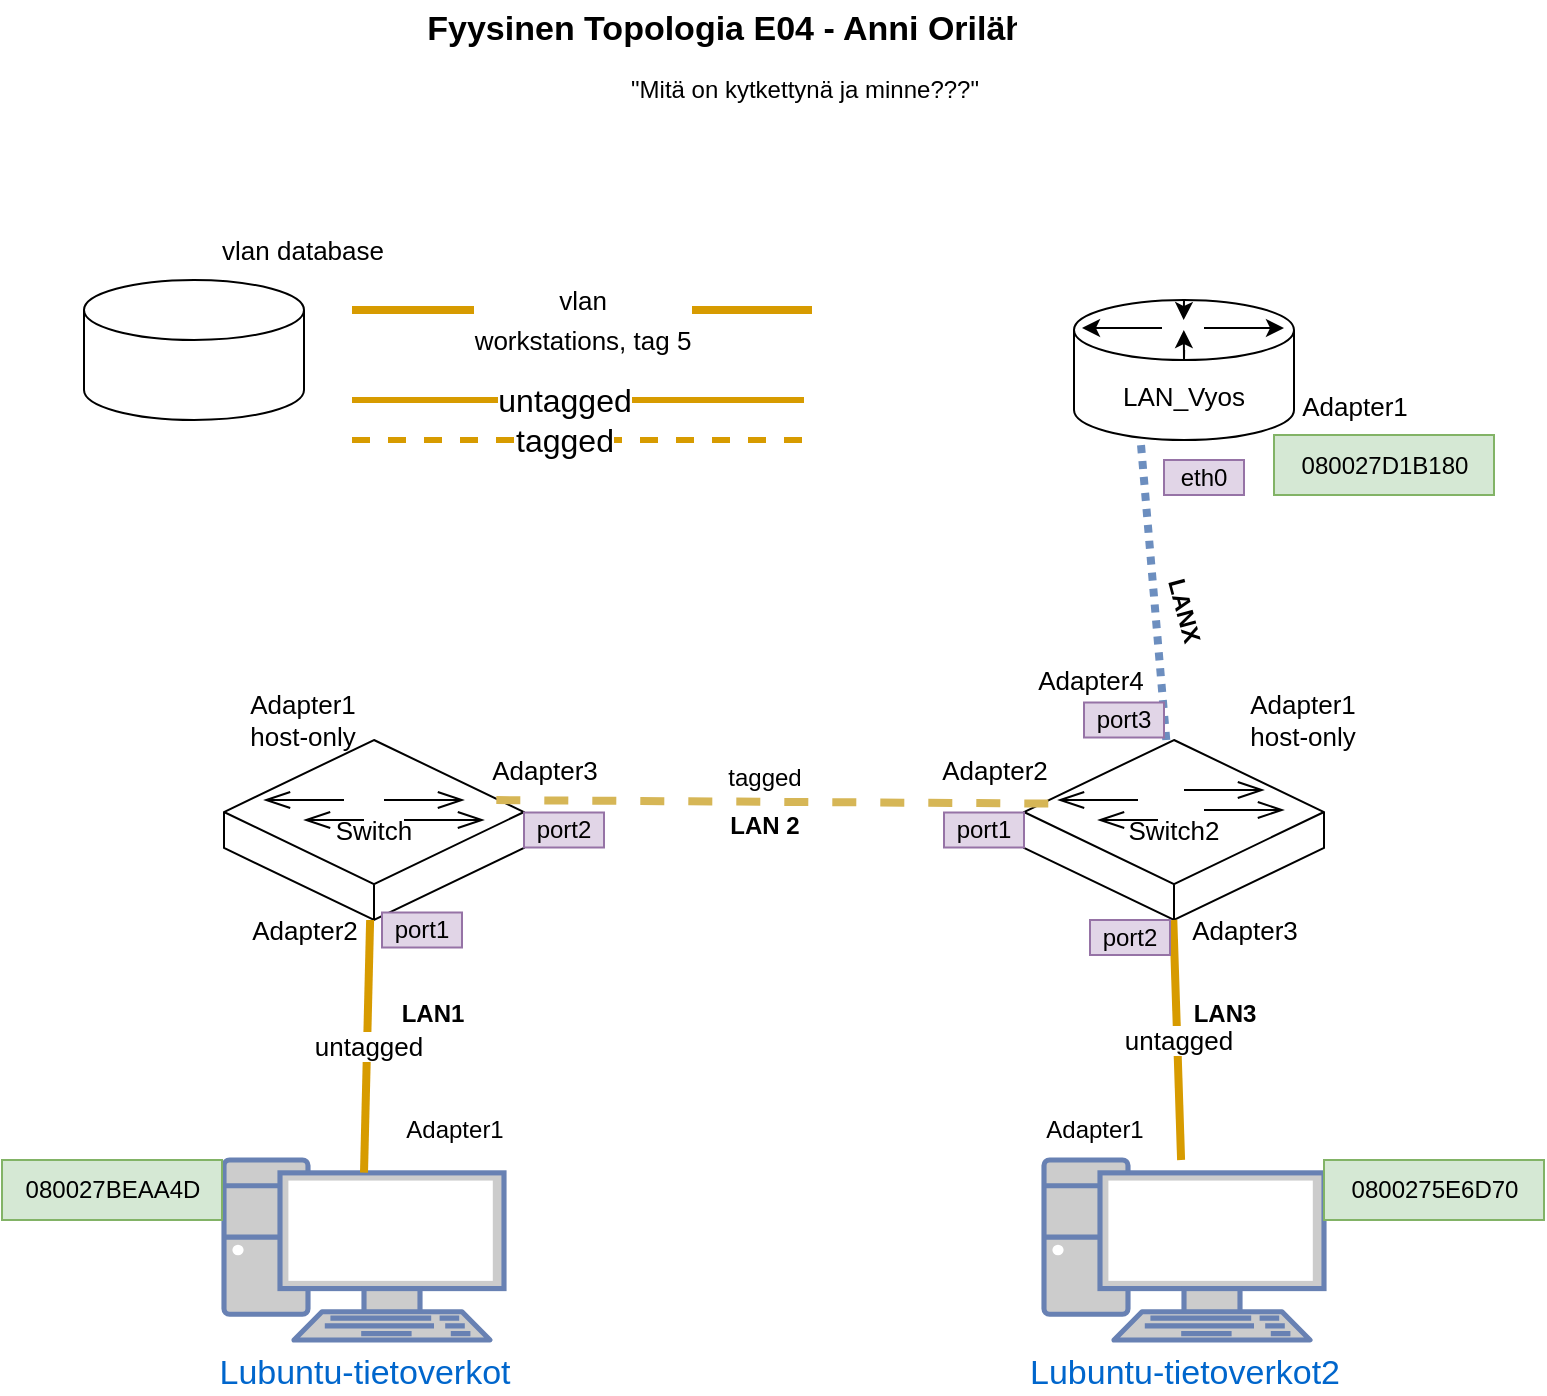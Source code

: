 <mxfile version="21.1.2" type="device" pages="4">
  <diagram name="FYYSINEN TOPOLOGIA" id="Dbv1lWlgpTVs0ntQYnec">
    <mxGraphModel dx="1438" dy="827" grid="1" gridSize="10" guides="1" tooltips="1" connect="1" arrows="1" fold="1" page="1" pageScale="1" pageWidth="827" pageHeight="1169" math="0" shadow="0">
      <root>
        <mxCell id="0" />
        <mxCell id="1" parent="0" />
        <mxCell id="u-2fl0tlQYIkl3K2YeA4-1" value="&lt;font style=&quot;font-size: 17px;&quot;&gt;&lt;b&gt;Fyysinen Topologia E04 - Anni Orilähde AC8081&lt;/b&gt;&lt;/font&gt;" style="text;html=1;align=center;verticalAlign=middle;resizable=0;points=[];autosize=1;strokeColor=none;fillColor=none;" parent="1" vertex="1">
          <mxGeometry x="209" y="40" width="410" height="30" as="geometry" />
        </mxCell>
        <mxCell id="u-2fl0tlQYIkl3K2YeA4-4" value="Lubuntu-tietoverkot" style="fontColor=#0066CC;verticalAlign=top;verticalLabelPosition=bottom;labelPosition=center;align=center;html=1;outlineConnect=0;fillColor=#CCCCCC;strokeColor=#6881B3;gradientColor=none;gradientDirection=north;strokeWidth=2;shape=mxgraph.networks.pc;fontSize=17;" parent="1" vertex="1">
          <mxGeometry x="120" y="620" width="140" height="90" as="geometry" />
        </mxCell>
        <mxCell id="u-2fl0tlQYIkl3K2YeA4-5" value="Lubuntu-tietoverkot2" style="fontColor=#0066CC;verticalAlign=top;verticalLabelPosition=bottom;labelPosition=center;align=center;html=1;outlineConnect=0;fillColor=#CCCCCC;strokeColor=#6881B3;gradientColor=none;gradientDirection=north;strokeWidth=2;shape=mxgraph.networks.pc;fontSize=17;" parent="1" vertex="1">
          <mxGeometry x="530" y="620" width="140" height="90" as="geometry" />
        </mxCell>
        <mxCell id="u-2fl0tlQYIkl3K2YeA4-7" value="&lt;font style=&quot;font-size: 13px;&quot;&gt;Switch&lt;/font&gt;" style="html=1;whiteSpace=wrap;shape=isoCube2;backgroundOutline=1;isoAngle=15;fontSize=17;" parent="1" vertex="1">
          <mxGeometry x="120" y="410" width="150" height="90" as="geometry" />
        </mxCell>
        <mxCell id="u-2fl0tlQYIkl3K2YeA4-8" value="&lt;font style=&quot;font-size: 13px;&quot;&gt;Switch2&lt;/font&gt;" style="html=1;whiteSpace=wrap;shape=isoCube2;backgroundOutline=1;isoAngle=15;fontSize=17;" parent="1" vertex="1">
          <mxGeometry x="520" y="410" width="150" height="90" as="geometry" />
        </mxCell>
        <mxCell id="u-2fl0tlQYIkl3K2YeA4-9" value="" style="shape=cylinder3;whiteSpace=wrap;html=1;boundedLbl=1;backgroundOutline=1;size=15;fontSize=13;" parent="1" vertex="1">
          <mxGeometry x="50" y="180" width="110" height="70" as="geometry" />
        </mxCell>
        <mxCell id="u-2fl0tlQYIkl3K2YeA4-14" value="LAN_Vyos" style="shape=cylinder3;whiteSpace=wrap;html=1;boundedLbl=1;backgroundOutline=1;size=15;fontSize=13;" parent="1" vertex="1">
          <mxGeometry x="545" y="190" width="110" height="70" as="geometry" />
        </mxCell>
        <mxCell id="u-2fl0tlQYIkl3K2YeA4-15" value="" style="endArrow=classic;html=1;rounded=0;fontSize=13;" parent="1" edge="1">
          <mxGeometry width="50" height="50" relative="1" as="geometry">
            <mxPoint x="610" y="204" as="sourcePoint" />
            <mxPoint x="650" y="204" as="targetPoint" />
          </mxGeometry>
        </mxCell>
        <mxCell id="u-2fl0tlQYIkl3K2YeA4-16" value="" style="endArrow=classic;html=1;rounded=0;fontSize=13;" parent="1" edge="1">
          <mxGeometry width="50" height="50" relative="1" as="geometry">
            <mxPoint x="589" y="204" as="sourcePoint" />
            <mxPoint x="549" y="204" as="targetPoint" />
          </mxGeometry>
        </mxCell>
        <mxCell id="u-2fl0tlQYIkl3K2YeA4-17" value="" style="endArrow=classic;html=1;rounded=0;fontSize=13;" parent="1" edge="1">
          <mxGeometry width="50" height="50" relative="1" as="geometry">
            <mxPoint x="600" y="190" as="sourcePoint" />
            <mxPoint x="599.83" y="200" as="targetPoint" />
          </mxGeometry>
        </mxCell>
        <mxCell id="u-2fl0tlQYIkl3K2YeA4-20" value="" style="endArrow=classic;html=1;rounded=0;fontSize=13;" parent="1" edge="1">
          <mxGeometry width="50" height="50" relative="1" as="geometry">
            <mxPoint x="600.07" y="215" as="sourcePoint" />
            <mxPoint x="599.9" y="205" as="targetPoint" />
            <Array as="points">
              <mxPoint x="600" y="220" />
            </Array>
          </mxGeometry>
        </mxCell>
        <mxCell id="u-2fl0tlQYIkl3K2YeA4-21" value="" style="endArrow=none;html=1;rounded=0;fontSize=13;entryX=0.303;entryY=1.005;entryDx=0;entryDy=0;entryPerimeter=0;endSize=11;startSize=8;jumpSize=10;strokeWidth=4;fillColor=#dae8fc;strokeColor=#6c8ebf;dashed=1;dashPattern=1 1;" parent="1" source="u-2fl0tlQYIkl3K2YeA4-8" target="u-2fl0tlQYIkl3K2YeA4-14" edge="1">
          <mxGeometry width="50" height="50" relative="1" as="geometry">
            <mxPoint x="540" y="400" as="sourcePoint" />
            <mxPoint x="590" y="350" as="targetPoint" />
          </mxGeometry>
        </mxCell>
        <mxCell id="u-2fl0tlQYIkl3K2YeA4-22" value="untagged" style="endArrow=none;html=1;rounded=0;strokeWidth=4;fontSize=13;startSize=8;endSize=11;jumpSize=10;fillColor=#ffe6cc;strokeColor=#d79b00;" parent="1" source="u-2fl0tlQYIkl3K2YeA4-5" edge="1">
          <mxGeometry width="50" height="50" relative="1" as="geometry">
            <mxPoint x="594.66" y="570" as="sourcePoint" />
            <mxPoint x="594.66" y="500" as="targetPoint" />
          </mxGeometry>
        </mxCell>
        <mxCell id="u-2fl0tlQYIkl3K2YeA4-23" value="untagged" style="endArrow=none;html=1;rounded=0;strokeWidth=4;fontSize=13;startSize=8;endSize=11;jumpSize=10;exitX=0.5;exitY=0.07;exitDx=0;exitDy=0;exitPerimeter=0;fillColor=#ffe6cc;strokeColor=#d79b00;" parent="1" source="u-2fl0tlQYIkl3K2YeA4-4" edge="1">
          <mxGeometry width="50" height="50" relative="1" as="geometry">
            <mxPoint x="196.944" y="620" as="sourcePoint" />
            <mxPoint x="193.06" y="500" as="targetPoint" />
          </mxGeometry>
        </mxCell>
        <mxCell id="u-2fl0tlQYIkl3K2YeA4-24" value="" style="endArrow=none;html=1;rounded=0;strokeWidth=4;fontSize=13;startSize=8;endSize=11;jumpSize=10;dashed=1;exitX=0.081;exitY=0.353;exitDx=0;exitDy=0;exitPerimeter=0;fillColor=#fff2cc;strokeColor=#d6b656;" parent="1" source="u-2fl0tlQYIkl3K2YeA4-8" edge="1">
          <mxGeometry width="50" height="50" relative="1" as="geometry">
            <mxPoint x="345.34" y="440" as="sourcePoint" />
            <mxPoint x="250.0" y="440" as="targetPoint" />
          </mxGeometry>
        </mxCell>
        <mxCell id="u-2fl0tlQYIkl3K2YeA4-25" value="" style="endArrow=openThin;html=1;rounded=0;strokeWidth=1;fontSize=13;startSize=8;endSize=11;jumpSize=10;endFill=0;" parent="1" edge="1">
          <mxGeometry width="50" height="50" relative="1" as="geometry">
            <mxPoint x="600" y="435" as="sourcePoint" />
            <mxPoint x="640" y="435" as="targetPoint" />
          </mxGeometry>
        </mxCell>
        <mxCell id="u-2fl0tlQYIkl3K2YeA4-26" value="" style="endArrow=openThin;html=1;rounded=0;strokeWidth=1;fontSize=13;startSize=8;endSize=11;jumpSize=10;endFill=0;" parent="1" edge="1">
          <mxGeometry width="50" height="50" relative="1" as="geometry">
            <mxPoint x="610" y="445" as="sourcePoint" />
            <mxPoint x="650" y="445" as="targetPoint" />
          </mxGeometry>
        </mxCell>
        <mxCell id="u-2fl0tlQYIkl3K2YeA4-27" value="" style="endArrow=openThin;html=1;rounded=0;strokeWidth=1;fontSize=13;startSize=8;endSize=11;jumpSize=10;endFill=0;" parent="1" edge="1">
          <mxGeometry width="50" height="50" relative="1" as="geometry">
            <mxPoint x="200" y="440" as="sourcePoint" />
            <mxPoint x="240" y="440" as="targetPoint" />
          </mxGeometry>
        </mxCell>
        <mxCell id="u-2fl0tlQYIkl3K2YeA4-28" value="" style="endArrow=openThin;html=1;rounded=0;strokeWidth=1;fontSize=13;startSize=8;endSize=11;jumpSize=10;endFill=0;" parent="1" edge="1">
          <mxGeometry width="50" height="50" relative="1" as="geometry">
            <mxPoint x="210" y="450" as="sourcePoint" />
            <mxPoint x="250" y="450" as="targetPoint" />
          </mxGeometry>
        </mxCell>
        <mxCell id="u-2fl0tlQYIkl3K2YeA4-29" value="" style="endArrow=openThin;html=1;rounded=0;strokeWidth=1;fontSize=13;startSize=8;endSize=11;jumpSize=10;endFill=0;" parent="1" edge="1">
          <mxGeometry width="50" height="50" relative="1" as="geometry">
            <mxPoint x="180" y="440" as="sourcePoint" />
            <mxPoint x="140" y="440" as="targetPoint" />
          </mxGeometry>
        </mxCell>
        <mxCell id="u-2fl0tlQYIkl3K2YeA4-30" value="" style="endArrow=openThin;html=1;rounded=0;strokeWidth=1;fontSize=13;startSize=8;endSize=11;jumpSize=10;endFill=0;" parent="1" edge="1">
          <mxGeometry width="50" height="50" relative="1" as="geometry">
            <mxPoint x="190" y="450" as="sourcePoint" />
            <mxPoint x="160" y="450" as="targetPoint" />
          </mxGeometry>
        </mxCell>
        <mxCell id="u-2fl0tlQYIkl3K2YeA4-31" value="" style="endArrow=openThin;html=1;rounded=0;strokeWidth=1;fontSize=13;startSize=8;endSize=11;jumpSize=10;endFill=0;" parent="1" edge="1">
          <mxGeometry width="50" height="50" relative="1" as="geometry">
            <mxPoint x="577" y="440" as="sourcePoint" />
            <mxPoint x="537" y="440" as="targetPoint" />
          </mxGeometry>
        </mxCell>
        <mxCell id="u-2fl0tlQYIkl3K2YeA4-32" value="" style="endArrow=openThin;html=1;rounded=0;strokeWidth=1;fontSize=13;startSize=8;endSize=11;jumpSize=10;endFill=0;" parent="1" edge="1">
          <mxGeometry width="50" height="50" relative="1" as="geometry">
            <mxPoint x="587" y="450" as="sourcePoint" />
            <mxPoint x="557" y="450" as="targetPoint" />
          </mxGeometry>
        </mxCell>
        <mxCell id="u-2fl0tlQYIkl3K2YeA4-33" value="vlan database" style="text;html=1;align=center;verticalAlign=middle;resizable=0;points=[];autosize=1;strokeColor=none;fillColor=none;fontSize=13;" parent="1" vertex="1">
          <mxGeometry x="109" y="150" width="100" height="30" as="geometry" />
        </mxCell>
        <mxCell id="u-2fl0tlQYIkl3K2YeA4-34" value="Adapter2" style="text;html=1;align=center;verticalAlign=middle;resizable=0;points=[];autosize=1;strokeColor=none;fillColor=none;fontSize=13;" parent="1" vertex="1">
          <mxGeometry x="120" y="490" width="80" height="30" as="geometry" />
        </mxCell>
        <mxCell id="u-2fl0tlQYIkl3K2YeA4-35" value="Adapter2" style="text;html=1;align=center;verticalAlign=middle;resizable=0;points=[];autosize=1;strokeColor=none;fillColor=none;fontSize=13;" parent="1" vertex="1">
          <mxGeometry x="465" y="410" width="80" height="30" as="geometry" />
        </mxCell>
        <mxCell id="u-2fl0tlQYIkl3K2YeA4-37" value="Adapter1&lt;br&gt;host-only" style="text;html=1;align=center;verticalAlign=middle;resizable=0;points=[];autosize=1;strokeColor=none;fillColor=none;fontSize=13;" parent="1" vertex="1">
          <mxGeometry x="119" y="380" width="80" height="40" as="geometry" />
        </mxCell>
        <mxCell id="u-2fl0tlQYIkl3K2YeA4-38" value="Adapter1&lt;br&gt;host-only" style="text;html=1;align=center;verticalAlign=middle;resizable=0;points=[];autosize=1;strokeColor=none;fillColor=none;fontSize=13;" parent="1" vertex="1">
          <mxGeometry x="619" y="380" width="80" height="40" as="geometry" />
        </mxCell>
        <mxCell id="u-2fl0tlQYIkl3K2YeA4-39" value="Adapter3" style="text;html=1;align=center;verticalAlign=middle;resizable=0;points=[];autosize=1;strokeColor=none;fillColor=none;fontSize=13;" parent="1" vertex="1">
          <mxGeometry x="590" y="490" width="80" height="30" as="geometry" />
        </mxCell>
        <mxCell id="u-2fl0tlQYIkl3K2YeA4-40" value="Adapter3" style="text;html=1;align=center;verticalAlign=middle;resizable=0;points=[];autosize=1;strokeColor=none;fillColor=none;fontSize=13;" parent="1" vertex="1">
          <mxGeometry x="240" y="410" width="80" height="30" as="geometry" />
        </mxCell>
        <mxCell id="u-2fl0tlQYIkl3K2YeA4-41" value="&lt;p style=&quot;line-height: 200%; font-size: 12px;&quot;&gt;&lt;font style=&quot;font-size: 12px;&quot;&gt;tagged&lt;br&gt;&lt;b&gt;LAN 2&lt;/b&gt;&lt;/font&gt;&lt;/p&gt;" style="text;html=1;align=center;verticalAlign=middle;resizable=0;points=[];autosize=1;strokeColor=none;fillColor=none;fontSize=13;" parent="1" vertex="1">
          <mxGeometry x="360" y="395" width="60" height="90" as="geometry" />
        </mxCell>
        <mxCell id="u-2fl0tlQYIkl3K2YeA4-42" value="Adapter1" style="text;html=1;align=center;verticalAlign=middle;resizable=0;points=[];autosize=1;strokeColor=none;fillColor=none;fontSize=12;" parent="1" vertex="1">
          <mxGeometry x="200" y="590" width="70" height="30" as="geometry" />
        </mxCell>
        <mxCell id="u-2fl0tlQYIkl3K2YeA4-43" value="Adapter1" style="text;html=1;align=center;verticalAlign=middle;resizable=0;points=[];autosize=1;strokeColor=none;fillColor=none;fontSize=12;" parent="1" vertex="1">
          <mxGeometry x="520" y="590" width="70" height="30" as="geometry" />
        </mxCell>
        <mxCell id="u-2fl0tlQYIkl3K2YeA4-45" value="port1" style="rounded=0;whiteSpace=wrap;html=1;labelBackgroundColor=none;fontSize=12;labelBorderColor=none;fillColor=#e1d5e7;strokeColor=#9673a6;" parent="1" vertex="1">
          <mxGeometry x="199" y="496.25" width="40" height="17.5" as="geometry" />
        </mxCell>
        <mxCell id="u-2fl0tlQYIkl3K2YeA4-46" value="port1" style="rounded=0;whiteSpace=wrap;html=1;labelBackgroundColor=none;fontSize=12;labelBorderColor=none;fillColor=#e1d5e7;strokeColor=#9673a6;" parent="1" vertex="1">
          <mxGeometry x="480" y="446.25" width="40" height="17.5" as="geometry" />
        </mxCell>
        <mxCell id="u-2fl0tlQYIkl3K2YeA4-47" value="port2" style="rounded=0;whiteSpace=wrap;html=1;labelBackgroundColor=none;fontSize=12;labelBorderColor=none;fillColor=#e1d5e7;strokeColor=#9673a6;" parent="1" vertex="1">
          <mxGeometry x="270" y="446.25" width="40" height="17.5" as="geometry" />
        </mxCell>
        <mxCell id="u-2fl0tlQYIkl3K2YeA4-48" value="port2" style="rounded=0;whiteSpace=wrap;html=1;labelBackgroundColor=none;fontSize=12;labelBorderColor=none;fillColor=#e1d5e7;strokeColor=#9673a6;" parent="1" vertex="1">
          <mxGeometry x="553" y="500" width="40" height="17.5" as="geometry" />
        </mxCell>
        <mxCell id="u-2fl0tlQYIkl3K2YeA4-51" value="080027BEAA4D" style="text;html=1;align=center;verticalAlign=middle;resizable=0;points=[];autosize=1;strokeColor=#82b366;fillColor=#d5e8d4;fontSize=12;" parent="1" vertex="1">
          <mxGeometry x="9" y="620" width="110" height="30" as="geometry" />
        </mxCell>
        <mxCell id="u-2fl0tlQYIkl3K2YeA4-52" value="0800275E6D70" style="text;html=1;align=center;verticalAlign=middle;resizable=0;points=[];autosize=1;strokeColor=#82b366;fillColor=#d5e8d4;fontSize=12;" parent="1" vertex="1">
          <mxGeometry x="670" y="620" width="110" height="30" as="geometry" />
        </mxCell>
        <mxCell id="u-2fl0tlQYIkl3K2YeA4-53" value="&lt;font style=&quot;font-size: 13px;&quot;&gt;vlan&lt;br&gt;workstations, tag 5&lt;/font&gt;" style="line;strokeWidth=4;html=1;perimeter=backbonePerimeter;points=[];outlineConnect=0;labelBackgroundColor=default;labelBorderColor=none;fontSize=16;strokeColor=#d79b00;horizontal=1;verticalAlign=middle;fillColor=#ffe6cc;" parent="1" vertex="1">
          <mxGeometry x="184" y="190" width="230" height="10" as="geometry" />
        </mxCell>
        <mxCell id="u-2fl0tlQYIkl3K2YeA4-54" value="" style="endArrow=none;html=1;rounded=0;strokeWidth=3;fontSize=16;fontColor=default;startSize=8;endSize=11;jumpSize=10;fillColor=#ffe6cc;strokeColor=#d79b00;" parent="1" edge="1">
          <mxGeometry width="50" height="50" relative="1" as="geometry">
            <mxPoint x="184" y="240" as="sourcePoint" />
            <mxPoint x="410" y="240" as="targetPoint" />
          </mxGeometry>
        </mxCell>
        <mxCell id="u-2fl0tlQYIkl3K2YeA4-57" value="untagged" style="edgeLabel;html=1;align=center;verticalAlign=middle;resizable=0;points=[];fontSize=16;fontColor=default;" parent="u-2fl0tlQYIkl3K2YeA4-54" vertex="1" connectable="0">
          <mxGeometry x="-0.212" relative="1" as="geometry">
            <mxPoint x="17" as="offset" />
          </mxGeometry>
        </mxCell>
        <mxCell id="u-2fl0tlQYIkl3K2YeA4-56" value="" style="endArrow=none;html=1;rounded=0;strokeWidth=3;fontSize=16;fontColor=default;startSize=8;endSize=11;jumpSize=10;fillColor=#ffe6cc;strokeColor=#d79b00;dashed=1;" parent="1" edge="1">
          <mxGeometry width="50" height="50" relative="1" as="geometry">
            <mxPoint x="184" y="260" as="sourcePoint" />
            <mxPoint x="410" y="260" as="targetPoint" />
          </mxGeometry>
        </mxCell>
        <mxCell id="u-2fl0tlQYIkl3K2YeA4-58" value="tagged" style="edgeLabel;html=1;align=center;verticalAlign=middle;resizable=0;points=[];fontSize=16;fontColor=default;" parent="u-2fl0tlQYIkl3K2YeA4-56" vertex="1" connectable="0">
          <mxGeometry x="0.221" y="1" relative="1" as="geometry">
            <mxPoint x="-32" y="1" as="offset" />
          </mxGeometry>
        </mxCell>
        <mxCell id="u-2fl0tlQYIkl3K2YeA4-60" value="port3" style="rounded=0;whiteSpace=wrap;html=1;labelBackgroundColor=none;fontSize=12;labelBorderColor=none;fillColor=#e1d5e7;strokeColor=#9673a6;" parent="1" vertex="1">
          <mxGeometry x="550" y="391.25" width="40" height="17.5" as="geometry" />
        </mxCell>
        <mxCell id="u-2fl0tlQYIkl3K2YeA4-61" value="Adapter4" style="text;html=1;align=center;verticalAlign=middle;resizable=0;points=[];autosize=1;strokeColor=none;fillColor=none;fontSize=13;" parent="1" vertex="1">
          <mxGeometry x="513" y="365" width="80" height="30" as="geometry" />
        </mxCell>
        <mxCell id="u-2fl0tlQYIkl3K2YeA4-62" value="eth0" style="rounded=0;whiteSpace=wrap;html=1;labelBackgroundColor=none;fontSize=12;labelBorderColor=none;fillColor=#e1d5e7;strokeColor=#9673a6;" parent="1" vertex="1">
          <mxGeometry x="590" y="270" width="40" height="17.5" as="geometry" />
        </mxCell>
        <mxCell id="u-2fl0tlQYIkl3K2YeA4-63" value="Adapter1" style="text;html=1;align=center;verticalAlign=middle;resizable=0;points=[];autosize=1;strokeColor=none;fillColor=none;fontSize=13;" parent="1" vertex="1">
          <mxGeometry x="645" y="227.5" width="80" height="30" as="geometry" />
        </mxCell>
        <mxCell id="u-2fl0tlQYIkl3K2YeA4-64" value="&lt;b style=&quot;border-color: var(--border-color);&quot;&gt;&lt;font style=&quot;border-color: var(--border-color); font-size: 12px;&quot;&gt;LAN1&lt;/font&gt;&lt;/b&gt;" style="text;html=1;align=center;verticalAlign=middle;resizable=0;points=[];autosize=1;strokeColor=none;fillColor=none;fontSize=16;fontColor=default;" parent="1" vertex="1">
          <mxGeometry x="199" y="530" width="50" height="30" as="geometry" />
        </mxCell>
        <mxCell id="u-2fl0tlQYIkl3K2YeA4-65" value="&lt;b style=&quot;border-color: var(--border-color);&quot;&gt;&lt;font style=&quot;border-color: var(--border-color); font-size: 12px;&quot;&gt;LAN3&lt;/font&gt;&lt;/b&gt;" style="text;html=1;align=center;verticalAlign=middle;resizable=0;points=[];autosize=1;strokeColor=none;fillColor=none;fontSize=16;fontColor=default;" parent="1" vertex="1">
          <mxGeometry x="595" y="530" width="50" height="30" as="geometry" />
        </mxCell>
        <mxCell id="u-2fl0tlQYIkl3K2YeA4-66" value="&lt;b&gt;LANX&lt;/b&gt;" style="text;html=1;align=center;verticalAlign=middle;resizable=0;points=[];autosize=1;strokeColor=none;fillColor=none;fontSize=12;fontColor=default;rotation=75;" parent="1" vertex="1">
          <mxGeometry x="570" y="330" width="60" height="30" as="geometry" />
        </mxCell>
        <mxCell id="u-2fl0tlQYIkl3K2YeA4-67" value="080027D1B180" style="text;html=1;align=center;verticalAlign=middle;resizable=0;points=[];autosize=1;strokeColor=#82b366;fillColor=#d5e8d4;fontSize=12;" parent="1" vertex="1">
          <mxGeometry x="645" y="257.5" width="110" height="30" as="geometry" />
        </mxCell>
        <mxCell id="lJZxRwwcdn6ER4Lw7EG7-1" value="&quot;Mitä on kytkettynä ja minne???&quot;" style="text;html=1;align=center;verticalAlign=middle;resizable=0;points=[];autosize=1;strokeColor=none;fillColor=none;" parent="1" vertex="1">
          <mxGeometry x="310" y="70" width="200" height="30" as="geometry" />
        </mxCell>
      </root>
    </mxGraphModel>
  </diagram>
  <diagram name="v2 FYYSINEN TOPOLOGIA" id="S0Jn3PW4vJGnqGoC1sf6">
    <mxGraphModel dx="3154" dy="2799" grid="1" gridSize="10" guides="1" tooltips="1" connect="1" arrows="1" fold="1" page="1" pageScale="1" pageWidth="827" pageHeight="1169" math="0" shadow="0">
      <root>
        <mxCell id="UjOCbqU0MYQvJ_P7pini-0" />
        <mxCell id="UjOCbqU0MYQvJ_P7pini-1" parent="UjOCbqU0MYQvJ_P7pini-0" />
        <mxCell id="UjOCbqU0MYQvJ_P7pini-2" value="&lt;font style=&quot;font-size: 17px;&quot;&gt;&lt;b&gt;Fyysinen Topologia E16 - Anni Orilähde AC8081&lt;/b&gt;&lt;/font&gt;" style="text;html=1;align=center;verticalAlign=middle;resizable=0;points=[];autosize=1;strokeColor=none;fillColor=none;" parent="UjOCbqU0MYQvJ_P7pini-1" vertex="1">
          <mxGeometry x="184.5" y="-447.32" width="410" height="30" as="geometry" />
        </mxCell>
        <mxCell id="UjOCbqU0MYQvJ_P7pini-3" value="Lubuntu-tietoverkot" style="fontColor=#0066CC;verticalAlign=top;verticalLabelPosition=bottom;labelPosition=center;align=center;html=1;outlineConnect=0;fillColor=#CCCCCC;strokeColor=#6881B3;gradientColor=none;gradientDirection=north;strokeWidth=2;shape=mxgraph.networks.pc;fontSize=17;" parent="UjOCbqU0MYQvJ_P7pini-1" vertex="1">
          <mxGeometry x="270" y="631" width="140" height="90" as="geometry" />
        </mxCell>
        <mxCell id="UjOCbqU0MYQvJ_P7pini-4" value="Lubuntu-tietoverkot2" style="fontColor=#0066CC;verticalAlign=top;verticalLabelPosition=bottom;labelPosition=center;align=center;html=1;outlineConnect=0;fillColor=#CCCCCC;strokeColor=#6881B3;gradientColor=none;gradientDirection=north;strokeWidth=2;shape=mxgraph.networks.pc;fontSize=17;" parent="UjOCbqU0MYQvJ_P7pini-1" vertex="1">
          <mxGeometry x="957.5" y="1031" width="140" height="90" as="geometry" />
        </mxCell>
        <mxCell id="UjOCbqU0MYQvJ_P7pini-5" value="&lt;font style=&quot;font-size: 13px;&quot;&gt;Switch&lt;/font&gt;" style="html=1;whiteSpace=wrap;shape=isoCube2;backgroundOutline=1;isoAngle=15;fontSize=17;" parent="UjOCbqU0MYQvJ_P7pini-1" vertex="1">
          <mxGeometry x="562" y="386" width="150" height="90" as="geometry" />
        </mxCell>
        <mxCell id="UjOCbqU0MYQvJ_P7pini-6" value="&lt;font style=&quot;font-size: 13px;&quot;&gt;Switch2&lt;/font&gt;" style="html=1;whiteSpace=wrap;shape=isoCube2;backgroundOutline=1;isoAngle=15;fontSize=17;" parent="UjOCbqU0MYQvJ_P7pini-1" vertex="1">
          <mxGeometry x="962" y="386" width="150" height="90" as="geometry" />
        </mxCell>
        <mxCell id="UjOCbqU0MYQvJ_P7pini-7" value="" style="shape=cylinder3;whiteSpace=wrap;html=1;boundedLbl=1;backgroundOutline=1;size=15;fontSize=13;" parent="UjOCbqU0MYQvJ_P7pini-1" vertex="1">
          <mxGeometry x="14.5" y="-355.78" width="110" height="70" as="geometry" />
        </mxCell>
        <mxCell id="UjOCbqU0MYQvJ_P7pini-8" value="Vyos_Reititin1" style="shape=cylinder3;whiteSpace=wrap;html=1;boundedLbl=1;backgroundOutline=1;size=15;fontSize=13;" parent="UjOCbqU0MYQvJ_P7pini-1" vertex="1">
          <mxGeometry x="1004.5" y="158.5" width="110" height="70" as="geometry" />
        </mxCell>
        <mxCell id="UjOCbqU0MYQvJ_P7pini-9" value="" style="endArrow=classic;html=1;rounded=0;fontSize=13;" parent="UjOCbqU0MYQvJ_P7pini-1" edge="1">
          <mxGeometry width="50" height="50" relative="1" as="geometry">
            <mxPoint x="1069.5" y="172.5" as="sourcePoint" />
            <mxPoint x="1109.5" y="172.5" as="targetPoint" />
          </mxGeometry>
        </mxCell>
        <mxCell id="UjOCbqU0MYQvJ_P7pini-10" value="" style="endArrow=classic;html=1;rounded=0;fontSize=13;" parent="UjOCbqU0MYQvJ_P7pini-1" edge="1">
          <mxGeometry width="50" height="50" relative="1" as="geometry">
            <mxPoint x="1048.5" y="172.5" as="sourcePoint" />
            <mxPoint x="1008.5" y="172.5" as="targetPoint" />
          </mxGeometry>
        </mxCell>
        <mxCell id="UjOCbqU0MYQvJ_P7pini-11" value="" style="endArrow=classic;html=1;rounded=0;fontSize=13;" parent="UjOCbqU0MYQvJ_P7pini-1" edge="1">
          <mxGeometry width="50" height="50" relative="1" as="geometry">
            <mxPoint x="1059.5" y="158.5" as="sourcePoint" />
            <mxPoint x="1059.33" y="168.5" as="targetPoint" />
          </mxGeometry>
        </mxCell>
        <mxCell id="UjOCbqU0MYQvJ_P7pini-12" value="" style="endArrow=classic;html=1;rounded=0;fontSize=13;" parent="UjOCbqU0MYQvJ_P7pini-1" edge="1">
          <mxGeometry width="50" height="50" relative="1" as="geometry">
            <mxPoint x="1059.57" y="183.5" as="sourcePoint" />
            <mxPoint x="1059.4" y="173.5" as="targetPoint" />
            <Array as="points">
              <mxPoint x="1059.5" y="188.5" />
            </Array>
          </mxGeometry>
        </mxCell>
        <mxCell id="UjOCbqU0MYQvJ_P7pini-13" value="" style="endArrow=none;html=1;rounded=0;fontSize=13;entryX=0.303;entryY=1.005;entryDx=0;entryDy=0;entryPerimeter=0;endSize=11;startSize=8;jumpSize=10;strokeWidth=4;fillColor=#60a917;strokeColor=#2D7600;dashed=1;dashPattern=1 1;" parent="UjOCbqU0MYQvJ_P7pini-1" source="UjOCbqU0MYQvJ_P7pini-6" target="UjOCbqU0MYQvJ_P7pini-8" edge="1">
          <mxGeometry width="50" height="50" relative="1" as="geometry">
            <mxPoint x="982" y="376" as="sourcePoint" />
            <mxPoint x="1032" y="326" as="targetPoint" />
          </mxGeometry>
        </mxCell>
        <mxCell id="UjOCbqU0MYQvJ_P7pini-14" value="" style="endArrow=none;html=1;rounded=0;strokeWidth=4;fontSize=13;startSize=8;endSize=11;jumpSize=10;fillColor=#1ba1e2;strokeColor=#006EAF;exitX=0.5;exitY=0.07;exitDx=0;exitDy=0;exitPerimeter=0;" parent="UjOCbqU0MYQvJ_P7pini-1" source="UjOCbqU0MYQvJ_P7pini-4" edge="1">
          <mxGeometry x="0.004" width="50" height="50" relative="1" as="geometry">
            <mxPoint x="1016.5" y="941" as="sourcePoint" />
            <mxPoint x="1026.5" y="831" as="targetPoint" />
            <mxPoint as="offset" />
          </mxGeometry>
        </mxCell>
        <mxCell id="UjOCbqU0MYQvJ_P7pini-15" value="" style="endArrow=none;html=1;rounded=0;strokeWidth=4;fontSize=13;startSize=8;endSize=11;jumpSize=10;exitX=0.5;exitY=0.07;exitDx=0;exitDy=0;exitPerimeter=0;fillColor=#60a917;strokeColor=#2D7600;entryX=0;entryY=0;entryDx=0;entryDy=53.988;entryPerimeter=0;" parent="UjOCbqU0MYQvJ_P7pini-1" source="UjOCbqU0MYQvJ_P7pini-3" target="UjOCbqU0MYQvJ_P7pini-5" edge="1">
          <mxGeometry width="50" height="50" relative="1" as="geometry">
            <mxPoint x="346.944" y="631" as="sourcePoint" />
            <mxPoint x="343.06" y="511.0" as="targetPoint" />
          </mxGeometry>
        </mxCell>
        <mxCell id="UjOCbqU0MYQvJ_P7pini-16" value="" style="endArrow=none;html=1;rounded=0;strokeWidth=4;fontSize=13;startSize=8;endSize=11;jumpSize=10;dashed=1;exitX=0.081;exitY=0.353;exitDx=0;exitDy=0;exitPerimeter=0;fillColor=#60a917;strokeColor=#2D7600;" parent="UjOCbqU0MYQvJ_P7pini-1" source="UjOCbqU0MYQvJ_P7pini-6" edge="1">
          <mxGeometry width="50" height="50" relative="1" as="geometry">
            <mxPoint x="787.34" y="416" as="sourcePoint" />
            <mxPoint x="692.0" y="416" as="targetPoint" />
          </mxGeometry>
        </mxCell>
        <mxCell id="UjOCbqU0MYQvJ_P7pini-17" value="" style="endArrow=openThin;html=1;rounded=0;strokeWidth=1;fontSize=13;startSize=8;endSize=11;jumpSize=10;endFill=0;" parent="UjOCbqU0MYQvJ_P7pini-1" edge="1">
          <mxGeometry width="50" height="50" relative="1" as="geometry">
            <mxPoint x="1042" y="411" as="sourcePoint" />
            <mxPoint x="1082" y="411" as="targetPoint" />
          </mxGeometry>
        </mxCell>
        <mxCell id="UjOCbqU0MYQvJ_P7pini-18" value="" style="endArrow=openThin;html=1;rounded=0;strokeWidth=1;fontSize=13;startSize=8;endSize=11;jumpSize=10;endFill=0;" parent="UjOCbqU0MYQvJ_P7pini-1" edge="1">
          <mxGeometry width="50" height="50" relative="1" as="geometry">
            <mxPoint x="1052" y="421.0" as="sourcePoint" />
            <mxPoint x="1092" y="421.0" as="targetPoint" />
          </mxGeometry>
        </mxCell>
        <mxCell id="UjOCbqU0MYQvJ_P7pini-19" value="" style="endArrow=openThin;html=1;rounded=0;strokeWidth=1;fontSize=13;startSize=8;endSize=11;jumpSize=10;endFill=0;" parent="UjOCbqU0MYQvJ_P7pini-1" edge="1">
          <mxGeometry width="50" height="50" relative="1" as="geometry">
            <mxPoint x="642" y="416" as="sourcePoint" />
            <mxPoint x="682" y="416" as="targetPoint" />
          </mxGeometry>
        </mxCell>
        <mxCell id="UjOCbqU0MYQvJ_P7pini-20" value="" style="endArrow=openThin;html=1;rounded=0;strokeWidth=1;fontSize=13;startSize=8;endSize=11;jumpSize=10;endFill=0;" parent="UjOCbqU0MYQvJ_P7pini-1" edge="1">
          <mxGeometry width="50" height="50" relative="1" as="geometry">
            <mxPoint x="652" y="426.0" as="sourcePoint" />
            <mxPoint x="692" y="426.0" as="targetPoint" />
          </mxGeometry>
        </mxCell>
        <mxCell id="UjOCbqU0MYQvJ_P7pini-21" value="" style="endArrow=openThin;html=1;rounded=0;strokeWidth=1;fontSize=13;startSize=8;endSize=11;jumpSize=10;endFill=0;" parent="UjOCbqU0MYQvJ_P7pini-1" edge="1">
          <mxGeometry width="50" height="50" relative="1" as="geometry">
            <mxPoint x="622" y="416" as="sourcePoint" />
            <mxPoint x="582" y="416" as="targetPoint" />
          </mxGeometry>
        </mxCell>
        <mxCell id="UjOCbqU0MYQvJ_P7pini-22" value="" style="endArrow=openThin;html=1;rounded=0;strokeWidth=1;fontSize=13;startSize=8;endSize=11;jumpSize=10;endFill=0;" parent="UjOCbqU0MYQvJ_P7pini-1" edge="1">
          <mxGeometry width="50" height="50" relative="1" as="geometry">
            <mxPoint x="632" y="426.0" as="sourcePoint" />
            <mxPoint x="602" y="426.0" as="targetPoint" />
          </mxGeometry>
        </mxCell>
        <mxCell id="UjOCbqU0MYQvJ_P7pini-23" value="" style="endArrow=openThin;html=1;rounded=0;strokeWidth=1;fontSize=13;startSize=8;endSize=11;jumpSize=10;endFill=0;" parent="UjOCbqU0MYQvJ_P7pini-1" edge="1">
          <mxGeometry width="50" height="50" relative="1" as="geometry">
            <mxPoint x="1019" y="416" as="sourcePoint" />
            <mxPoint x="979" y="416" as="targetPoint" />
          </mxGeometry>
        </mxCell>
        <mxCell id="UjOCbqU0MYQvJ_P7pini-24" value="" style="endArrow=openThin;html=1;rounded=0;strokeWidth=1;fontSize=13;startSize=8;endSize=11;jumpSize=10;endFill=0;" parent="UjOCbqU0MYQvJ_P7pini-1" edge="1">
          <mxGeometry width="50" height="50" relative="1" as="geometry">
            <mxPoint x="1029" y="426.0" as="sourcePoint" />
            <mxPoint x="999" y="426.0" as="targetPoint" />
          </mxGeometry>
        </mxCell>
        <mxCell id="UjOCbqU0MYQvJ_P7pini-25" value="vlan database" style="text;html=1;align=center;verticalAlign=middle;resizable=0;points=[];autosize=1;strokeColor=none;fillColor=none;fontSize=13;" parent="UjOCbqU0MYQvJ_P7pini-1" vertex="1">
          <mxGeometry x="19.5" y="-327.32" width="100" height="30" as="geometry" />
        </mxCell>
        <mxCell id="UjOCbqU0MYQvJ_P7pini-26" value="Adapter2" style="text;html=1;align=center;verticalAlign=middle;resizable=0;points=[];autosize=1;strokeColor=none;fillColor=none;fontSize=13;" parent="UjOCbqU0MYQvJ_P7pini-1" vertex="1">
          <mxGeometry x="486" y="386" width="80" height="30" as="geometry" />
        </mxCell>
        <mxCell id="UjOCbqU0MYQvJ_P7pini-27" value="Adapter2" style="text;html=1;align=center;verticalAlign=middle;resizable=0;points=[];autosize=1;strokeColor=none;fillColor=none;fontSize=13;" parent="UjOCbqU0MYQvJ_P7pini-1" vertex="1">
          <mxGeometry x="907" y="386" width="80" height="30" as="geometry" />
        </mxCell>
        <mxCell id="UjOCbqU0MYQvJ_P7pini-28" value="Adapter1&lt;br&gt;host-only" style="text;html=1;align=center;verticalAlign=middle;resizable=0;points=[];autosize=1;strokeColor=none;fillColor=none;fontSize=13;" parent="UjOCbqU0MYQvJ_P7pini-1" vertex="1">
          <mxGeometry x="561" y="356" width="80" height="40" as="geometry" />
        </mxCell>
        <mxCell id="UjOCbqU0MYQvJ_P7pini-29" value="Adapter1&lt;br&gt;host-only" style="text;html=1;align=center;verticalAlign=middle;resizable=0;points=[];autosize=1;strokeColor=none;fillColor=none;fontSize=13;" parent="UjOCbqU0MYQvJ_P7pini-1" vertex="1">
          <mxGeometry x="1102" y="411" width="80" height="40" as="geometry" />
        </mxCell>
        <mxCell id="UjOCbqU0MYQvJ_P7pini-30" value="Adapter3" style="text;html=1;align=center;verticalAlign=middle;resizable=0;points=[];autosize=1;strokeColor=none;fillColor=none;fontSize=13;" parent="UjOCbqU0MYQvJ_P7pini-1" vertex="1">
          <mxGeometry x="1092" y="476.0" width="80" height="30" as="geometry" />
        </mxCell>
        <mxCell id="UjOCbqU0MYQvJ_P7pini-31" value="Adapter3" style="text;html=1;align=center;verticalAlign=middle;resizable=0;points=[];autosize=1;strokeColor=none;fillColor=none;fontSize=13;" parent="UjOCbqU0MYQvJ_P7pini-1" vertex="1">
          <mxGeometry x="682" y="386" width="80" height="30" as="geometry" />
        </mxCell>
        <mxCell id="UjOCbqU0MYQvJ_P7pini-33" value="Adapter1" style="text;html=1;align=center;verticalAlign=middle;resizable=0;points=[];autosize=1;strokeColor=none;fillColor=none;fontSize=12;" parent="UjOCbqU0MYQvJ_P7pini-1" vertex="1">
          <mxGeometry x="201" y="661" width="70" height="30" as="geometry" />
        </mxCell>
        <mxCell id="UjOCbqU0MYQvJ_P7pini-34" value="Adapter1" style="text;html=1;align=center;verticalAlign=middle;resizable=0;points=[];autosize=1;strokeColor=none;fillColor=none;fontSize=12;" parent="UjOCbqU0MYQvJ_P7pini-1" vertex="1">
          <mxGeometry x="882.5" y="1031" width="70" height="30" as="geometry" />
        </mxCell>
        <mxCell id="UjOCbqU0MYQvJ_P7pini-35" value="port1" style="rounded=0;whiteSpace=wrap;html=1;labelBackgroundColor=none;fontSize=12;labelBorderColor=none;fillColor=#e1d5e7;strokeColor=#9673a6;" parent="UjOCbqU0MYQvJ_P7pini-1" vertex="1">
          <mxGeometry x="445" y="392.25" width="40" height="17.5" as="geometry" />
        </mxCell>
        <mxCell id="UjOCbqU0MYQvJ_P7pini-36" value="port1" style="rounded=0;whiteSpace=wrap;html=1;labelBackgroundColor=none;fontSize=12;labelBorderColor=none;fillColor=#e1d5e7;strokeColor=#9673a6;" parent="UjOCbqU0MYQvJ_P7pini-1" vertex="1">
          <mxGeometry x="932.5" y="345.95" width="40" height="17.5" as="geometry" />
        </mxCell>
        <mxCell id="UjOCbqU0MYQvJ_P7pini-37" value="port2" style="rounded=0;whiteSpace=wrap;html=1;labelBackgroundColor=none;fontSize=12;labelBorderColor=none;fillColor=#e1d5e7;strokeColor=#9673a6;" parent="UjOCbqU0MYQvJ_P7pini-1" vertex="1">
          <mxGeometry x="698" y="345.95" width="40" height="17.5" as="geometry" />
        </mxCell>
        <mxCell id="UjOCbqU0MYQvJ_P7pini-38" value="port2" style="rounded=0;whiteSpace=wrap;html=1;labelBackgroundColor=none;fontSize=12;labelBorderColor=none;fillColor=#e1d5e7;strokeColor=#9673a6;" parent="UjOCbqU0MYQvJ_P7pini-1" vertex="1">
          <mxGeometry x="1057" y="482.25" width="40" height="17.5" as="geometry" />
        </mxCell>
        <mxCell id="UjOCbqU0MYQvJ_P7pini-39" value="080027BEAA4D" style="text;html=1;align=center;verticalAlign=middle;resizable=0;points=[];autosize=1;strokeColor=#82b366;fillColor=#d5e8d4;fontSize=12;" parent="UjOCbqU0MYQvJ_P7pini-1" vertex="1">
          <mxGeometry x="160" y="632" width="110" height="30" as="geometry" />
        </mxCell>
        <mxCell id="UjOCbqU0MYQvJ_P7pini-40" value="0800275E6D70" style="text;html=1;align=center;verticalAlign=middle;resizable=0;points=[];autosize=1;strokeColor=#82b366;fillColor=#d5e8d4;fontSize=12;" parent="UjOCbqU0MYQvJ_P7pini-1" vertex="1">
          <mxGeometry x="841.5" y="1001" width="110" height="30" as="geometry" />
        </mxCell>
        <mxCell id="UjOCbqU0MYQvJ_P7pini-41" value="&lt;font style=&quot;font-size: 13px;&quot;&gt;vlan&lt;br&gt;workstations, tag 5&lt;/font&gt;" style="line;strokeWidth=4;html=1;perimeter=backbonePerimeter;points=[];outlineConnect=0;labelBackgroundColor=default;labelBorderColor=none;fontSize=16;strokeColor=#2D7600;horizontal=1;verticalAlign=middle;fillColor=#60a917;fontColor=#000000;" parent="UjOCbqU0MYQvJ_P7pini-1" vertex="1">
          <mxGeometry x="148.5" y="-345.78" width="230" height="10" as="geometry" />
        </mxCell>
        <mxCell id="UjOCbqU0MYQvJ_P7pini-42" value="" style="endArrow=none;html=1;rounded=0;strokeWidth=3;fontSize=16;fontColor=default;startSize=8;endSize=11;jumpSize=10;fillColor=#60a917;strokeColor=#2D7600;" parent="UjOCbqU0MYQvJ_P7pini-1" edge="1">
          <mxGeometry width="50" height="50" relative="1" as="geometry">
            <mxPoint x="394.5" y="-340.78" as="sourcePoint" />
            <mxPoint x="620.5" y="-340.78" as="targetPoint" />
          </mxGeometry>
        </mxCell>
        <mxCell id="UjOCbqU0MYQvJ_P7pini-43" value="untagged" style="edgeLabel;html=1;align=center;verticalAlign=middle;resizable=0;points=[];fontSize=16;fontColor=default;" parent="UjOCbqU0MYQvJ_P7pini-42" vertex="1" connectable="0">
          <mxGeometry x="-0.212" relative="1" as="geometry">
            <mxPoint x="17" as="offset" />
          </mxGeometry>
        </mxCell>
        <mxCell id="UjOCbqU0MYQvJ_P7pini-44" value="" style="endArrow=none;html=1;rounded=0;strokeWidth=3;fontSize=16;fontColor=default;startSize=8;endSize=11;jumpSize=10;fillColor=#60a917;strokeColor=#2D7600;dashed=1;" parent="UjOCbqU0MYQvJ_P7pini-1" edge="1">
          <mxGeometry width="50" height="50" relative="1" as="geometry">
            <mxPoint x="394.5" y="-320.78" as="sourcePoint" />
            <mxPoint x="620.5" y="-320.78" as="targetPoint" />
          </mxGeometry>
        </mxCell>
        <mxCell id="UjOCbqU0MYQvJ_P7pini-45" value="tagged" style="edgeLabel;html=1;align=center;verticalAlign=middle;resizable=0;points=[];fontSize=16;fontColor=default;" parent="UjOCbqU0MYQvJ_P7pini-44" vertex="1" connectable="0">
          <mxGeometry x="0.221" y="1" relative="1" as="geometry">
            <mxPoint x="-32" y="1" as="offset" />
          </mxGeometry>
        </mxCell>
        <mxCell id="UjOCbqU0MYQvJ_P7pini-46" value="port3" style="rounded=0;whiteSpace=wrap;html=1;labelBackgroundColor=none;fontSize=12;labelBorderColor=none;fillColor=#e1d5e7;strokeColor=#9673a6;" parent="UjOCbqU0MYQvJ_P7pini-1" vertex="1">
          <mxGeometry x="1062" y="371" width="40" height="17.5" as="geometry" />
        </mxCell>
        <mxCell id="UjOCbqU0MYQvJ_P7pini-47" value="Adapter4" style="text;html=1;align=center;verticalAlign=middle;resizable=0;points=[];autosize=1;strokeColor=none;fillColor=none;fontSize=13;" parent="UjOCbqU0MYQvJ_P7pini-1" vertex="1">
          <mxGeometry x="1052" y="341" width="80" height="30" as="geometry" />
        </mxCell>
        <mxCell id="UjOCbqU0MYQvJ_P7pini-48" value="eth0" style="rounded=0;whiteSpace=wrap;html=1;labelBackgroundColor=none;fontSize=12;labelBorderColor=none;fillColor=#e1d5e7;strokeColor=#9673a6;" parent="UjOCbqU0MYQvJ_P7pini-1" vertex="1">
          <mxGeometry x="1062.5" y="234.5" width="40" height="17.5" as="geometry" />
        </mxCell>
        <mxCell id="UjOCbqU0MYQvJ_P7pini-49" value="Adapter1" style="text;html=1;align=center;verticalAlign=middle;resizable=0;points=[];autosize=1;strokeColor=none;fillColor=none;fontSize=13;" parent="UjOCbqU0MYQvJ_P7pini-1" vertex="1">
          <mxGeometry x="1052" y="276" width="80" height="30" as="geometry" />
        </mxCell>
        <mxCell id="UjOCbqU0MYQvJ_P7pini-50" value="&lt;b style=&quot;border-color: var(--border-color);&quot;&gt;&lt;font style=&quot;border-color: var(--border-color); font-size: 12px;&quot;&gt;LAN1&lt;/font&gt;&lt;/b&gt;" style="text;html=1;align=center;verticalAlign=middle;resizable=0;points=[];autosize=1;strokeColor=none;fillColor=none;fontSize=16;fontColor=default;" parent="UjOCbqU0MYQvJ_P7pini-1" vertex="1">
          <mxGeometry x="391" y="524.75" width="50" height="30" as="geometry" />
        </mxCell>
        <mxCell id="UjOCbqU0MYQvJ_P7pini-51" value="&lt;b style=&quot;border-color: var(--border-color);&quot;&gt;&lt;font style=&quot;border-color: var(--border-color); font-size: 12px;&quot;&gt;LAN3&lt;/font&gt;&lt;/b&gt;" style="text;html=1;align=center;verticalAlign=middle;resizable=0;points=[];autosize=1;strokeColor=none;fillColor=none;fontSize=16;fontColor=default;" parent="UjOCbqU0MYQvJ_P7pini-1" vertex="1">
          <mxGeometry x="1052.5" y="601" width="50" height="30" as="geometry" />
        </mxCell>
        <mxCell id="UjOCbqU0MYQvJ_P7pini-52" value="&lt;b&gt;LANX&lt;/b&gt;" style="text;html=1;align=center;verticalAlign=middle;resizable=0;points=[];autosize=1;strokeColor=none;fillColor=none;fontSize=12;fontColor=default;rotation=90;" parent="UjOCbqU0MYQvJ_P7pini-1" vertex="1">
          <mxGeometry x="967" y="306" width="60" height="30" as="geometry" />
        </mxCell>
        <mxCell id="UjOCbqU0MYQvJ_P7pini-53" value="080027D1B180" style="text;html=1;align=center;verticalAlign=middle;resizable=0;points=[];autosize=1;strokeColor=#82b366;fillColor=#d5e8d4;fontSize=12;" parent="UjOCbqU0MYQvJ_P7pini-1" vertex="1">
          <mxGeometry x="1062" y="252" width="110" height="30" as="geometry" />
        </mxCell>
        <mxCell id="UjOCbqU0MYQvJ_P7pini-54" value="&quot;Mitä on kytkettynä ja minne???&quot;" style="text;html=1;align=center;verticalAlign=middle;resizable=0;points=[];autosize=1;strokeColor=none;fillColor=none;" parent="UjOCbqU0MYQvJ_P7pini-1" vertex="1">
          <mxGeometry x="274.5" y="-407.32" width="200" height="30" as="geometry" />
        </mxCell>
        <mxCell id="P96JBIYV7ozx2PBtwoJV-0" value="&lt;font style=&quot;font-size: 13px;&quot;&gt;vlan&lt;br&gt;puuhamaa, tag 10&lt;/font&gt;" style="line;strokeWidth=4;html=1;perimeter=backbonePerimeter;points=[];outlineConnect=0;labelBackgroundColor=default;labelBorderColor=none;fontSize=16;strokeColor=#006EAF;horizontal=1;verticalAlign=middle;fillColor=#1ba1e2;fontColor=#000000;" parent="UjOCbqU0MYQvJ_P7pini-1" vertex="1">
          <mxGeometry x="148.5" y="-278.28" width="230" height="10" as="geometry" />
        </mxCell>
        <mxCell id="v49IvqHJ60gv65rNmqxB-2" value="" style="endArrow=none;html=1;rounded=0;strokeWidth=3;fontSize=16;fontColor=default;startSize=8;endSize=11;jumpSize=10;fillColor=#1ba1e2;strokeColor=#006EAF;" parent="UjOCbqU0MYQvJ_P7pini-1" edge="1">
          <mxGeometry width="50" height="50" relative="1" as="geometry">
            <mxPoint x="394.5" y="-273.47" as="sourcePoint" />
            <mxPoint x="620.5" y="-273.47" as="targetPoint" />
          </mxGeometry>
        </mxCell>
        <mxCell id="v49IvqHJ60gv65rNmqxB-3" value="untagged" style="edgeLabel;html=1;align=center;verticalAlign=middle;resizable=0;points=[];fontSize=16;fontColor=default;" parent="v49IvqHJ60gv65rNmqxB-2" vertex="1" connectable="0">
          <mxGeometry x="-0.212" relative="1" as="geometry">
            <mxPoint x="17" as="offset" />
          </mxGeometry>
        </mxCell>
        <mxCell id="v49IvqHJ60gv65rNmqxB-4" value="" style="endArrow=none;html=1;rounded=0;strokeWidth=3;fontSize=16;fontColor=default;startSize=8;endSize=11;jumpSize=10;fillColor=#1ba1e2;strokeColor=#006EAF;dashed=1;" parent="UjOCbqU0MYQvJ_P7pini-1" edge="1">
          <mxGeometry width="50" height="50" relative="1" as="geometry">
            <mxPoint x="394.5" y="-253.47" as="sourcePoint" />
            <mxPoint x="620.5" y="-253.47" as="targetPoint" />
          </mxGeometry>
        </mxCell>
        <mxCell id="v49IvqHJ60gv65rNmqxB-5" value="tagged" style="edgeLabel;html=1;align=center;verticalAlign=middle;resizable=0;points=[];fontSize=16;fontColor=default;" parent="v49IvqHJ60gv65rNmqxB-4" vertex="1" connectable="0">
          <mxGeometry x="0.221" y="1" relative="1" as="geometry">
            <mxPoint x="-32" y="1" as="offset" />
          </mxGeometry>
        </mxCell>
        <mxCell id="tyCNWaQdzNYnktI-TujZ-0" value="" style="endArrow=none;html=1;rounded=0;strokeWidth=4;fontSize=16;fontColor=default;startSize=8;endSize=11;jumpSize=10;fillColor=#1ba1e2;strokeColor=#006EAF;dashed=1;" parent="UjOCbqU0MYQvJ_P7pini-1" edge="1">
          <mxGeometry width="50" height="50" relative="1" as="geometry">
            <mxPoint x="702" y="446.0" as="sourcePoint" />
            <mxPoint x="952" y="446.0" as="targetPoint" />
            <Array as="points">
              <mxPoint x="818" y="446.0" />
            </Array>
          </mxGeometry>
        </mxCell>
        <mxCell id="tyCNWaQdzNYnktI-TujZ-2" value="" style="endArrow=none;html=1;rounded=0;fontSize=13;entryX=0.145;entryY=1;entryDx=0;entryDy=-4.35;entryPerimeter=0;endSize=11;startSize=8;jumpSize=10;strokeWidth=4;fillColor=#1ba1e2;strokeColor=#006EAF;dashed=1;dashPattern=1 1;exitX=0.362;exitY=0.111;exitDx=0;exitDy=0;exitPerimeter=0;" parent="UjOCbqU0MYQvJ_P7pini-1" source="UjOCbqU0MYQvJ_P7pini-6" target="UjOCbqU0MYQvJ_P7pini-8" edge="1">
          <mxGeometry width="50" height="50" relative="1" as="geometry">
            <mxPoint x="1018.406" y="383.15" as="sourcePoint" />
            <mxPoint x="1005.59" y="233.5" as="targetPoint" />
          </mxGeometry>
        </mxCell>
        <mxCell id="Xs2TmGry_VjL51Z7ItaR-0" value="&lt;font style=&quot;font-size: 13px;&quot;&gt;vlan&lt;br&gt;network_devices, tag 4090&lt;/font&gt;" style="line;strokeWidth=4;html=1;perimeter=backbonePerimeter;points=[];outlineConnect=0;labelBackgroundColor=default;labelBorderColor=none;fontSize=16;strokeColor=#B20000;horizontal=1;verticalAlign=middle;fillColor=#e51400;fontColor=#000000;" parent="UjOCbqU0MYQvJ_P7pini-1" vertex="1">
          <mxGeometry x="148.5" y="-215.78" width="230" height="10" as="geometry" />
        </mxCell>
        <mxCell id="Xs2TmGry_VjL51Z7ItaR-1" value="" style="endArrow=none;html=1;rounded=0;strokeWidth=3;fontSize=16;fontColor=default;startSize=8;endSize=11;jumpSize=10;fillColor=#e51400;strokeColor=#B20000;" parent="UjOCbqU0MYQvJ_P7pini-1" edge="1">
          <mxGeometry width="50" height="50" relative="1" as="geometry">
            <mxPoint x="394.5" y="-211.49" as="sourcePoint" />
            <mxPoint x="620.5" y="-211.49" as="targetPoint" />
          </mxGeometry>
        </mxCell>
        <mxCell id="Xs2TmGry_VjL51Z7ItaR-2" value="untagged" style="edgeLabel;html=1;align=center;verticalAlign=middle;resizable=0;points=[];fontSize=16;fontColor=default;" parent="Xs2TmGry_VjL51Z7ItaR-1" vertex="1" connectable="0">
          <mxGeometry x="-0.212" relative="1" as="geometry">
            <mxPoint x="17" as="offset" />
          </mxGeometry>
        </mxCell>
        <mxCell id="Xs2TmGry_VjL51Z7ItaR-3" value="" style="endArrow=none;html=1;rounded=0;strokeWidth=3;fontSize=16;fontColor=default;startSize=8;endSize=11;jumpSize=10;fillColor=#e51400;strokeColor=#B20000;dashed=1;" parent="UjOCbqU0MYQvJ_P7pini-1" edge="1">
          <mxGeometry width="50" height="50" relative="1" as="geometry">
            <mxPoint x="394.5" y="-191.49" as="sourcePoint" />
            <mxPoint x="620.5" y="-191.49" as="targetPoint" />
          </mxGeometry>
        </mxCell>
        <mxCell id="Xs2TmGry_VjL51Z7ItaR-4" value="tagged" style="edgeLabel;html=1;align=center;verticalAlign=middle;resizable=0;points=[];fontSize=16;fontColor=default;" parent="Xs2TmGry_VjL51Z7ItaR-3" vertex="1" connectable="0">
          <mxGeometry x="0.221" y="1" relative="1" as="geometry">
            <mxPoint x="-32" y="1" as="offset" />
          </mxGeometry>
        </mxCell>
        <mxCell id="Xs2TmGry_VjL51Z7ItaR-5" value="" style="endArrow=none;html=1;rounded=0;strokeWidth=3;fontSize=16;fontColor=default;startSize=8;endSize=11;jumpSize=10;fillColor=#e51400;strokeColor=#B20000;dashed=1;" parent="UjOCbqU0MYQvJ_P7pini-1" edge="1">
          <mxGeometry width="50" height="50" relative="1" as="geometry">
            <mxPoint x="702" y="461.0" as="sourcePoint" />
            <mxPoint x="952" y="461.0" as="targetPoint" />
          </mxGeometry>
        </mxCell>
        <mxCell id="Xs2TmGry_VjL51Z7ItaR-7" value="" style="endArrow=none;html=1;rounded=0;fontSize=13;entryX=0.425;entryY=0.991;entryDx=0;entryDy=0;entryPerimeter=0;endSize=11;startSize=8;jumpSize=10;strokeWidth=4;fillColor=#e51400;strokeColor=#B20000;dashed=1;dashPattern=1 1;" parent="UjOCbqU0MYQvJ_P7pini-1" target="UjOCbqU0MYQvJ_P7pini-8" edge="1">
          <mxGeometry width="50" height="50" relative="1" as="geometry">
            <mxPoint x="1047.816" y="386" as="sourcePoint" />
            <mxPoint x="1035.0" y="236.35" as="targetPoint" />
          </mxGeometry>
        </mxCell>
        <mxCell id="q_FQPXTyiczj2LY2fRJq-0" value="Vyos_Reititin2" style="shape=cylinder3;whiteSpace=wrap;html=1;boundedLbl=1;backgroundOutline=1;size=15;fontSize=13;" parent="UjOCbqU0MYQvJ_P7pini-1" vertex="1">
          <mxGeometry x="721" y="160" width="110" height="70" as="geometry" />
        </mxCell>
        <mxCell id="q_FQPXTyiczj2LY2fRJq-1" value="Lubuntu-tietoverkot3" style="fontColor=#0066CC;verticalAlign=top;verticalLabelPosition=bottom;labelPosition=center;align=center;html=1;outlineConnect=0;fillColor=#CCCCCC;strokeColor=#6881B3;gradientColor=none;gradientDirection=north;strokeWidth=2;shape=mxgraph.networks.pc;fontSize=17;" parent="UjOCbqU0MYQvJ_P7pini-1" vertex="1">
          <mxGeometry x="391" y="150" width="140" height="90" as="geometry" />
        </mxCell>
        <mxCell id="q_FQPXTyiczj2LY2fRJq-2" value="080027BEAA4D" style="text;html=1;align=center;verticalAlign=middle;resizable=0;points=[];autosize=1;strokeColor=#82b366;fillColor=#d5e8d4;fontSize=12;" parent="UjOCbqU0MYQvJ_P7pini-1" vertex="1">
          <mxGeometry x="281" y="163" width="110" height="30" as="geometry" />
        </mxCell>
        <mxCell id="q_FQPXTyiczj2LY2fRJq-5" value="" style="endArrow=none;html=1;rounded=0;exitX=1;exitY=0.5;exitDx=0;exitDy=0;exitPerimeter=0;entryX=0;entryY=0.5;entryDx=0;entryDy=0;entryPerimeter=0;fillColor=#f0a30a;strokeColor=#BD7000;strokeWidth=3;" parent="UjOCbqU0MYQvJ_P7pini-1" source="q_FQPXTyiczj2LY2fRJq-1" target="q_FQPXTyiczj2LY2fRJq-0" edge="1">
          <mxGeometry width="50" height="50" relative="1" as="geometry">
            <mxPoint x="642.6" y="197.41" as="sourcePoint" />
            <mxPoint x="711" y="195" as="targetPoint" />
          </mxGeometry>
        </mxCell>
        <mxCell id="q_FQPXTyiczj2LY2fRJq-8" value="" style="endArrow=none;html=1;rounded=0;entryX=0;entryY=0.539;entryDx=0;entryDy=0;entryPerimeter=0;exitX=1;exitY=0.5;exitDx=0;exitDy=0;exitPerimeter=0;fillColor=#647687;strokeColor=#314354;strokeWidth=3;fontColor=#000000;" parent="UjOCbqU0MYQvJ_P7pini-1" source="q_FQPXTyiczj2LY2fRJq-0" target="UjOCbqU0MYQvJ_P7pini-8" edge="1">
          <mxGeometry width="50" height="50" relative="1" as="geometry">
            <mxPoint x="841" y="195" as="sourcePoint" />
            <mxPoint x="981" y="192" as="targetPoint" />
            <Array as="points" />
          </mxGeometry>
        </mxCell>
        <mxCell id="q_FQPXTyiczj2LY2fRJq-9" value="08002738DAB9" style="text;html=1;align=center;verticalAlign=middle;resizable=0;points=[];autosize=1;strokeColor=#82b366;fillColor=#d5e8d4;fontSize=12;" parent="UjOCbqU0MYQvJ_P7pini-1" vertex="1">
          <mxGeometry x="894.5" y="119.04" width="110" height="30" as="geometry" />
        </mxCell>
        <mxCell id="q_FQPXTyiczj2LY2fRJq-10" value="Adapter2" style="text;html=1;align=center;verticalAlign=middle;resizable=0;points=[];autosize=1;strokeColor=none;fillColor=none;fontSize=13;" parent="UjOCbqU0MYQvJ_P7pini-1" vertex="1">
          <mxGeometry x="932.5" y="167" width="80" height="30" as="geometry" />
        </mxCell>
        <mxCell id="q_FQPXTyiczj2LY2fRJq-12" value="&lt;font style=&quot;font-size: 13px;&quot;&gt;vlan&lt;br&gt;RtoR&lt;/font&gt;" style="line;strokeWidth=4;html=1;perimeter=backbonePerimeter;points=[];outlineConnect=0;labelBackgroundColor=default;labelBorderColor=none;fontSize=16;strokeColor=#314354;horizontal=1;verticalAlign=middle;fillColor=#647687;fontColor=#000000;" parent="UjOCbqU0MYQvJ_P7pini-1" vertex="1">
          <mxGeometry x="148.5" y="-85.75" width="230" height="10" as="geometry" />
        </mxCell>
        <mxCell id="q_FQPXTyiczj2LY2fRJq-13" value="" style="endArrow=none;html=1;rounded=0;strokeWidth=3;fontSize=16;fontColor=#000000;startSize=8;endSize=11;jumpSize=10;fillColor=#647687;strokeColor=#314354;" parent="UjOCbqU0MYQvJ_P7pini-1" edge="1">
          <mxGeometry width="50" height="50" relative="1" as="geometry">
            <mxPoint x="394.5" y="-81.75" as="sourcePoint" />
            <mxPoint x="620.5" y="-81.75" as="targetPoint" />
          </mxGeometry>
        </mxCell>
        <mxCell id="q_FQPXTyiczj2LY2fRJq-14" value="untagged" style="edgeLabel;html=1;align=center;verticalAlign=middle;resizable=0;points=[];fontSize=16;fontColor=default;" parent="q_FQPXTyiczj2LY2fRJq-13" vertex="1" connectable="0">
          <mxGeometry x="-0.212" relative="1" as="geometry">
            <mxPoint x="17" as="offset" />
          </mxGeometry>
        </mxCell>
        <mxCell id="q_FQPXTyiczj2LY2fRJq-15" value="" style="endArrow=none;html=1;rounded=0;strokeWidth=3;fontSize=16;fontColor=#000000;startSize=8;endSize=11;jumpSize=10;fillColor=#647687;strokeColor=#314354;dashed=1;" parent="UjOCbqU0MYQvJ_P7pini-1" edge="1">
          <mxGeometry width="50" height="50" relative="1" as="geometry">
            <mxPoint x="394.5" y="-61.75" as="sourcePoint" />
            <mxPoint x="620.5" y="-61.75" as="targetPoint" />
          </mxGeometry>
        </mxCell>
        <mxCell id="q_FQPXTyiczj2LY2fRJq-16" value="tagged" style="edgeLabel;html=1;align=center;verticalAlign=middle;resizable=0;points=[];fontSize=16;fontColor=default;" parent="q_FQPXTyiczj2LY2fRJq-15" vertex="1" connectable="0">
          <mxGeometry x="0.221" y="1" relative="1" as="geometry">
            <mxPoint x="-32" y="1" as="offset" />
          </mxGeometry>
        </mxCell>
        <mxCell id="q_FQPXTyiczj2LY2fRJq-18" value="Adapter1" style="text;html=1;align=center;verticalAlign=middle;resizable=0;points=[];autosize=1;strokeColor=none;fillColor=none;fontSize=13;" parent="UjOCbqU0MYQvJ_P7pini-1" vertex="1">
          <mxGeometry x="841" y="262.75" width="80" height="30" as="geometry" />
        </mxCell>
        <mxCell id="q_FQPXTyiczj2LY2fRJq-19" value="Adapter2" style="text;html=1;align=center;verticalAlign=middle;resizable=0;points=[];autosize=1;strokeColor=none;fillColor=none;fontSize=13;" parent="UjOCbqU0MYQvJ_P7pini-1" vertex="1">
          <mxGeometry x="651" y="167" width="80" height="30" as="geometry" />
        </mxCell>
        <mxCell id="q_FQPXTyiczj2LY2fRJq-20" value="Adapter1" style="text;html=1;align=center;verticalAlign=middle;resizable=0;points=[];autosize=1;strokeColor=none;fillColor=none;fontSize=13;" parent="UjOCbqU0MYQvJ_P7pini-1" vertex="1">
          <mxGeometry x="531" y="167" width="80" height="30" as="geometry" />
        </mxCell>
        <mxCell id="q_FQPXTyiczj2LY2fRJq-24" value="0800270C9170" style="text;html=1;align=center;verticalAlign=middle;resizable=0;points=[];autosize=1;strokeColor=#82b366;fillColor=#d5e8d4;fontSize=12;" parent="UjOCbqU0MYQvJ_P7pini-1" vertex="1">
          <mxGeometry x="811" y="240" width="110" height="30" as="geometry" />
        </mxCell>
        <mxCell id="q_FQPXTyiczj2LY2fRJq-25" value="eth1" style="rounded=0;whiteSpace=wrap;html=1;labelBackgroundColor=none;fontSize=12;labelBorderColor=none;fillColor=#e1d5e7;strokeColor=#9673a6;" parent="UjOCbqU0MYQvJ_P7pini-1" vertex="1">
          <mxGeometry x="964.5" y="150" width="40" height="17.5" as="geometry" />
        </mxCell>
        <mxCell id="q_FQPXTyiczj2LY2fRJq-26" value="eth0" style="rounded=0;whiteSpace=wrap;html=1;labelBackgroundColor=none;fontSize=12;labelBorderColor=none;fillColor=#e1d5e7;strokeColor=#9673a6;" parent="UjOCbqU0MYQvJ_P7pini-1" vertex="1">
          <mxGeometry x="811" y="270" width="40" height="15.5" as="geometry" />
        </mxCell>
        <mxCell id="q_FQPXTyiczj2LY2fRJq-27" value="080027899589" style="text;html=1;align=center;verticalAlign=middle;resizable=0;points=[];autosize=1;strokeColor=#82b366;fillColor=#d5e8d4;fontSize=12;" parent="UjOCbqU0MYQvJ_P7pini-1" vertex="1">
          <mxGeometry x="627" y="120.0" width="100" height="30" as="geometry" />
        </mxCell>
        <mxCell id="q_FQPXTyiczj2LY2fRJq-28" value="eth1" style="rounded=0;whiteSpace=wrap;html=1;labelBackgroundColor=none;fontSize=12;labelBorderColor=none;fillColor=#e1d5e7;strokeColor=#9673a6;" parent="UjOCbqU0MYQvJ_P7pini-1" vertex="1">
          <mxGeometry x="687" y="151.5" width="40" height="15.5" as="geometry" />
        </mxCell>
        <mxCell id="q_FQPXTyiczj2LY2fRJq-29" value="080027D1D4D3" style="text;html=1;align=center;verticalAlign=middle;resizable=0;points=[];autosize=1;strokeColor=#82b366;fillColor=#d5e8d4;fontSize=12;" parent="UjOCbqU0MYQvJ_P7pini-1" vertex="1">
          <mxGeometry x="496" y="120.0" width="110" height="30" as="geometry" />
        </mxCell>
        <mxCell id="q_FQPXTyiczj2LY2fRJq-30" value="enp0s3" style="rounded=0;whiteSpace=wrap;html=1;labelBackgroundColor=none;fontSize=12;labelBorderColor=none;fillColor=#e1d5e7;strokeColor=#9673a6;" parent="UjOCbqU0MYQvJ_P7pini-1" vertex="1">
          <mxGeometry x="566" y="152" width="40" height="15.5" as="geometry" />
        </mxCell>
        <mxCell id="q_FQPXTyiczj2LY2fRJq-32" value="Lubuntu-tietoverkot3" style="fontColor=#0066CC;verticalAlign=top;verticalLabelPosition=bottom;labelPosition=center;align=center;html=1;outlineConnect=0;fillColor=#CCCCCC;strokeColor=#6881B3;gradientColor=none;gradientDirection=north;strokeWidth=2;shape=mxgraph.networks.pc;fontSize=17;" parent="UjOCbqU0MYQvJ_P7pini-1" vertex="1">
          <mxGeometry x="391" y="150" width="140" height="90" as="geometry" />
        </mxCell>
        <mxCell id="-nr87sIiHmtJ3Nkxw3MJ-0" value="" style="endArrow=classic;html=1;rounded=0;fontSize=13;" parent="UjOCbqU0MYQvJ_P7pini-1" edge="1">
          <mxGeometry width="50" height="50" relative="1" as="geometry">
            <mxPoint x="786.5" y="172.5" as="sourcePoint" />
            <mxPoint x="826.5" y="172.5" as="targetPoint" />
          </mxGeometry>
        </mxCell>
        <mxCell id="-nr87sIiHmtJ3Nkxw3MJ-1" value="" style="endArrow=classic;html=1;rounded=0;fontSize=13;" parent="UjOCbqU0MYQvJ_P7pini-1" edge="1">
          <mxGeometry width="50" height="50" relative="1" as="geometry">
            <mxPoint x="765.5" y="172.5" as="sourcePoint" />
            <mxPoint x="725.5" y="172.5" as="targetPoint" />
          </mxGeometry>
        </mxCell>
        <mxCell id="-nr87sIiHmtJ3Nkxw3MJ-2" value="" style="endArrow=classic;html=1;rounded=0;fontSize=13;" parent="UjOCbqU0MYQvJ_P7pini-1" edge="1">
          <mxGeometry width="50" height="50" relative="1" as="geometry">
            <mxPoint x="776.5" y="158.5" as="sourcePoint" />
            <mxPoint x="776.33" y="168.5" as="targetPoint" />
          </mxGeometry>
        </mxCell>
        <mxCell id="-nr87sIiHmtJ3Nkxw3MJ-3" value="" style="endArrow=classic;html=1;rounded=0;fontSize=13;" parent="UjOCbqU0MYQvJ_P7pini-1" edge="1">
          <mxGeometry width="50" height="50" relative="1" as="geometry">
            <mxPoint x="776.57" y="183.5" as="sourcePoint" />
            <mxPoint x="776.4" y="173.5" as="targetPoint" />
            <Array as="points">
              <mxPoint x="776.5" y="188.5" />
            </Array>
          </mxGeometry>
        </mxCell>
        <mxCell id="t6XSDmaJLyAn6REZBIYh-2" value="&lt;font style=&quot;font-size: 13px;&quot;&gt;vlan&lt;br&gt;lankamaa&lt;/font&gt;" style="line;strokeWidth=4;html=1;perimeter=backbonePerimeter;points=[];outlineConnect=0;labelBackgroundColor=default;labelBorderColor=none;fontSize=16;strokeColor=#BD7000;horizontal=1;verticalAlign=middle;fillColor=#f0a30a;fontColor=#000000;" parent="UjOCbqU0MYQvJ_P7pini-1" vertex="1">
          <mxGeometry x="148.5" y="-165.32" width="230" height="10" as="geometry" />
        </mxCell>
        <mxCell id="t6XSDmaJLyAn6REZBIYh-3" value="" style="endArrow=none;html=1;rounded=0;strokeWidth=3;fontSize=16;fontColor=#000000;startSize=8;endSize=11;jumpSize=10;fillColor=#f0a30a;strokeColor=#BD7000;" parent="UjOCbqU0MYQvJ_P7pini-1" edge="1">
          <mxGeometry width="50" height="50" relative="1" as="geometry">
            <mxPoint x="394.5" y="-161.32" as="sourcePoint" />
            <mxPoint x="620.5" y="-161.32" as="targetPoint" />
          </mxGeometry>
        </mxCell>
        <mxCell id="t6XSDmaJLyAn6REZBIYh-4" value="untagged" style="edgeLabel;html=1;align=center;verticalAlign=middle;resizable=0;points=[];fontSize=16;fontColor=default;" parent="t6XSDmaJLyAn6REZBIYh-3" vertex="1" connectable="0">
          <mxGeometry x="-0.212" relative="1" as="geometry">
            <mxPoint x="17" as="offset" />
          </mxGeometry>
        </mxCell>
        <mxCell id="t6XSDmaJLyAn6REZBIYh-5" value="" style="endArrow=none;html=1;rounded=0;strokeWidth=3;fontSize=16;fontColor=#000000;startSize=8;endSize=11;jumpSize=10;fillColor=#f0a30a;strokeColor=#BD7000;dashed=1;" parent="UjOCbqU0MYQvJ_P7pini-1" edge="1">
          <mxGeometry width="50" height="50" relative="1" as="geometry">
            <mxPoint x="394.5" y="-141.32" as="sourcePoint" />
            <mxPoint x="620.5" y="-141.32" as="targetPoint" />
          </mxGeometry>
        </mxCell>
        <mxCell id="t6XSDmaJLyAn6REZBIYh-6" value="tagged" style="edgeLabel;html=1;align=center;verticalAlign=middle;resizable=0;points=[];fontSize=16;fontColor=default;" parent="t6XSDmaJLyAn6REZBIYh-5" vertex="1" connectable="0">
          <mxGeometry x="0.221" y="1" relative="1" as="geometry">
            <mxPoint x="-32" y="1" as="offset" />
          </mxGeometry>
        </mxCell>
        <mxCell id="tKoNID-Zwik1OMzjLWpx-0" value="080027F1448C" style="text;html=1;align=center;verticalAlign=middle;resizable=0;points=[];autosize=1;strokeColor=#82b366;fillColor=#d5e8d4;fontSize=12;" parent="UjOCbqU0MYQvJ_P7pini-1" vertex="1">
          <mxGeometry x="698" y="363.45" width="110" height="30" as="geometry" />
        </mxCell>
        <mxCell id="tKoNID-Zwik1OMzjLWpx-3" value="080027BAE842" style="text;html=1;align=center;verticalAlign=middle;resizable=0;points=[];autosize=1;strokeColor=#82b366;fillColor=#d5e8d4;fontSize=12;" parent="UjOCbqU0MYQvJ_P7pini-1" vertex="1">
          <mxGeometry x="445" y="409.75" width="110" height="30" as="geometry" />
        </mxCell>
        <mxCell id="tKoNID-Zwik1OMzjLWpx-4" value="08002789C475" style="text;html=1;align=center;verticalAlign=middle;resizable=0;points=[];autosize=1;strokeColor=#82b366;fillColor=#d5e8d4;fontSize=12;" parent="UjOCbqU0MYQvJ_P7pini-1" vertex="1">
          <mxGeometry x="862.5" y="363.45" width="110" height="30" as="geometry" />
        </mxCell>
        <mxCell id="tKoNID-Zwik1OMzjLWpx-5" value="080027EFCC4A" style="text;html=1;align=center;verticalAlign=middle;resizable=0;points=[];autosize=1;strokeColor=#82b366;fillColor=#d5e8d4;fontSize=12;" parent="UjOCbqU0MYQvJ_P7pini-1" vertex="1">
          <mxGeometry x="1057.5" y="501.0" width="110" height="30" as="geometry" />
        </mxCell>
        <mxCell id="yTJWhnIbVnFOeSbvuabL-0" value="&lt;font style=&quot;font-size: 13px;&quot;&gt;Switch3&lt;/font&gt;" style="html=1;whiteSpace=wrap;shape=isoCube2;backgroundOutline=1;isoAngle=15;fontSize=17;" parent="UjOCbqU0MYQvJ_P7pini-1" vertex="1">
          <mxGeometry x="952.5" y="736" width="150" height="90" as="geometry" />
        </mxCell>
        <mxCell id="yTJWhnIbVnFOeSbvuabL-1" value="" style="endArrow=openThin;html=1;rounded=0;strokeWidth=1;fontSize=13;startSize=8;endSize=11;jumpSize=10;endFill=0;" parent="UjOCbqU0MYQvJ_P7pini-1" edge="1">
          <mxGeometry width="50" height="50" relative="1" as="geometry">
            <mxPoint x="1032.5" y="761" as="sourcePoint" />
            <mxPoint x="1072.5" y="761" as="targetPoint" />
          </mxGeometry>
        </mxCell>
        <mxCell id="yTJWhnIbVnFOeSbvuabL-2" value="" style="endArrow=openThin;html=1;rounded=0;strokeWidth=1;fontSize=13;startSize=8;endSize=11;jumpSize=10;endFill=0;" parent="UjOCbqU0MYQvJ_P7pini-1" edge="1">
          <mxGeometry width="50" height="50" relative="1" as="geometry">
            <mxPoint x="1042.5" y="771" as="sourcePoint" />
            <mxPoint x="1082.5" y="771" as="targetPoint" />
          </mxGeometry>
        </mxCell>
        <mxCell id="yTJWhnIbVnFOeSbvuabL-3" value="" style="endArrow=openThin;html=1;rounded=0;strokeWidth=1;fontSize=13;startSize=8;endSize=11;jumpSize=10;endFill=0;" parent="UjOCbqU0MYQvJ_P7pini-1" edge="1">
          <mxGeometry width="50" height="50" relative="1" as="geometry">
            <mxPoint x="1009.5" y="766" as="sourcePoint" />
            <mxPoint x="969.5" y="766" as="targetPoint" />
          </mxGeometry>
        </mxCell>
        <mxCell id="yTJWhnIbVnFOeSbvuabL-4" value="" style="endArrow=openThin;html=1;rounded=0;strokeWidth=1;fontSize=13;startSize=8;endSize=11;jumpSize=10;endFill=0;" parent="UjOCbqU0MYQvJ_P7pini-1" edge="1">
          <mxGeometry width="50" height="50" relative="1" as="geometry">
            <mxPoint x="1019.5" y="776" as="sourcePoint" />
            <mxPoint x="989.5" y="776" as="targetPoint" />
          </mxGeometry>
        </mxCell>
        <mxCell id="yTJWhnIbVnFOeSbvuabL-5" value="Adapter1&lt;br&gt;host-only" style="text;html=1;align=center;verticalAlign=middle;resizable=0;points=[];autosize=1;strokeColor=none;fillColor=none;fontSize=13;" parent="UjOCbqU0MYQvJ_P7pini-1" vertex="1">
          <mxGeometry x="1092.5" y="761" width="80" height="40" as="geometry" />
        </mxCell>
        <mxCell id="yTJWhnIbVnFOeSbvuabL-6" value="Adapter3" style="text;html=1;align=center;verticalAlign=middle;resizable=0;points=[];autosize=1;strokeColor=none;fillColor=none;fontSize=13;" parent="UjOCbqU0MYQvJ_P7pini-1" vertex="1">
          <mxGeometry x="1062.5" y="819.75" width="80" height="30" as="geometry" />
        </mxCell>
        <mxCell id="yTJWhnIbVnFOeSbvuabL-7" value="port2" style="rounded=0;whiteSpace=wrap;html=1;labelBackgroundColor=none;fontSize=12;labelBorderColor=none;fillColor=#e1d5e7;strokeColor=#9673a6;" parent="UjOCbqU0MYQvJ_P7pini-1" vertex="1">
          <mxGeometry x="1032" y="832.25" width="40" height="17.5" as="geometry" />
        </mxCell>
        <mxCell id="yTJWhnIbVnFOeSbvuabL-8" value="port3" style="rounded=0;whiteSpace=wrap;html=1;labelBackgroundColor=none;fontSize=12;labelBorderColor=none;fillColor=#e1d5e7;strokeColor=#9673a6;" parent="UjOCbqU0MYQvJ_P7pini-1" vertex="1">
          <mxGeometry x="907" y="792" width="40" height="17.5" as="geometry" />
        </mxCell>
        <mxCell id="yTJWhnIbVnFOeSbvuabL-14" value="" style="endArrow=none;html=1;rounded=0;strokeWidth=3;fontSize=16;fontColor=default;startSize=8;endSize=11;jumpSize=10;fillColor=#e51400;strokeColor=#B20000;dashed=1;" parent="UjOCbqU0MYQvJ_P7pini-1" edge="1">
          <mxGeometry width="50" height="50" relative="1" as="geometry">
            <mxPoint x="672" y="469.75" as="sourcePoint" />
            <mxPoint x="962" y="759.75" as="targetPoint" />
          </mxGeometry>
        </mxCell>
        <mxCell id="yTJWhnIbVnFOeSbvuabL-16" value="&lt;b style=&quot;border-color: var(--border-color);&quot;&gt;&lt;font style=&quot;border-color: var(--border-color); font-size: 12px;&quot;&gt;LAN2&lt;/font&gt;&lt;/b&gt;" style="text;html=1;align=center;verticalAlign=middle;resizable=0;points=[];autosize=1;strokeColor=none;fillColor=none;fontSize=16;fontColor=default;" parent="UjOCbqU0MYQvJ_P7pini-1" vertex="1">
          <mxGeometry x="811" y="463.5" width="50" height="30" as="geometry" />
        </mxCell>
        <mxCell id="yTJWhnIbVnFOeSbvuabL-17" value="" style="endArrow=none;html=1;rounded=0;strokeWidth=3;fontSize=16;fontColor=default;startSize=8;endSize=11;jumpSize=10;fillColor=#e51400;strokeColor=#B20000;dashed=1;" parent="UjOCbqU0MYQvJ_P7pini-1" edge="1">
          <mxGeometry width="50" height="50" relative="1" as="geometry">
            <mxPoint x="1046" y="492.0" as="sourcePoint" />
            <mxPoint x="1046" y="721" as="targetPoint" />
          </mxGeometry>
        </mxCell>
        <mxCell id="yTJWhnIbVnFOeSbvuabL-19" value="" style="endArrow=none;html=1;rounded=0;strokeWidth=3;fontSize=16;fontColor=default;startSize=8;endSize=11;jumpSize=10;fillColor=#e51400;strokeColor=#007FFF;dashed=1;" parent="UjOCbqU0MYQvJ_P7pini-1" edge="1">
          <mxGeometry width="50" height="50" relative="1" as="geometry">
            <mxPoint x="1028" y="492.0" as="sourcePoint" />
            <mxPoint x="1028" y="721" as="targetPoint" />
          </mxGeometry>
        </mxCell>
        <mxCell id="yTJWhnIbVnFOeSbvuabL-21" value="" style="endArrow=none;html=1;rounded=0;strokeWidth=3;fontSize=16;fontColor=default;startSize=8;endSize=11;jumpSize=10;fillColor=#e51400;strokeColor=#2D7600;dashed=1;" parent="UjOCbqU0MYQvJ_P7pini-1" edge="1">
          <mxGeometry width="50" height="50" relative="1" as="geometry">
            <mxPoint x="1012" y="492.0" as="sourcePoint" />
            <mxPoint x="1012" y="721" as="targetPoint" />
          </mxGeometry>
        </mxCell>
        <mxCell id="yTJWhnIbVnFOeSbvuabL-22" value="" style="endArrow=none;html=1;rounded=0;strokeWidth=3;fontSize=16;fontColor=default;startSize=8;endSize=11;jumpSize=10;fillColor=#e51400;strokeColor=#007FFF;dashed=1;" parent="UjOCbqU0MYQvJ_P7pini-1" edge="1">
          <mxGeometry width="50" height="50" relative="1" as="geometry">
            <mxPoint x="657" y="482.0" as="sourcePoint" />
            <mxPoint x="947" y="772" as="targetPoint" />
          </mxGeometry>
        </mxCell>
        <mxCell id="yTJWhnIbVnFOeSbvuabL-23" value="" style="endArrow=none;html=1;rounded=0;strokeWidth=3;fontSize=16;fontColor=default;startSize=8;endSize=11;jumpSize=10;fillColor=#e51400;strokeColor=#2D7600;dashed=1;" parent="UjOCbqU0MYQvJ_P7pini-1" edge="1">
          <mxGeometry width="50" height="50" relative="1" as="geometry">
            <mxPoint x="642" y="493.5" as="sourcePoint" />
            <mxPoint x="932" y="783.5" as="targetPoint" />
          </mxGeometry>
        </mxCell>
        <mxCell id="yTJWhnIbVnFOeSbvuabL-26" value="port1" style="rounded=0;whiteSpace=wrap;html=1;labelBackgroundColor=none;fontSize=12;labelBorderColor=none;fillColor=#e1d5e7;strokeColor=#9673a6;" parent="UjOCbqU0MYQvJ_P7pini-1" vertex="1">
          <mxGeometry x="1057" y="721" width="40" height="17.5" as="geometry" />
        </mxCell>
        <mxCell id="yTJWhnIbVnFOeSbvuabL-27" value="Adapter2" style="text;html=1;align=center;verticalAlign=middle;resizable=0;points=[];autosize=1;strokeColor=none;fillColor=none;fontSize=13;" parent="UjOCbqU0MYQvJ_P7pini-1" vertex="1">
          <mxGeometry x="1092.5" y="714.75" width="80" height="30" as="geometry" />
        </mxCell>
        <mxCell id="yTJWhnIbVnFOeSbvuabL-28" value="080027CA207E" style="text;html=1;align=center;verticalAlign=middle;resizable=0;points=[];autosize=1;strokeColor=#82b366;fillColor=#d5e8d4;fontSize=12;" parent="UjOCbqU0MYQvJ_P7pini-1" vertex="1">
          <mxGeometry x="1057" y="691" width="110" height="30" as="geometry" />
        </mxCell>
        <mxCell id="yTJWhnIbVnFOeSbvuabL-29" value="080027192A65" style="text;html=1;align=center;verticalAlign=middle;resizable=0;points=[];autosize=1;strokeColor=#82b366;fillColor=#d5e8d4;fontSize=12;" parent="UjOCbqU0MYQvJ_P7pini-1" vertex="1">
          <mxGeometry x="1032" y="849.75" width="100" height="30" as="geometry" />
        </mxCell>
        <mxCell id="yTJWhnIbVnFOeSbvuabL-31" value="080027E38F69" style="text;html=1;align=center;verticalAlign=middle;resizable=0;points=[];autosize=1;strokeColor=#82b366;fillColor=#d5e8d4;fontSize=12;" parent="UjOCbqU0MYQvJ_P7pini-1" vertex="1">
          <mxGeometry x="837" y="809.5" width="110" height="30" as="geometry" />
        </mxCell>
        <mxCell id="yTJWhnIbVnFOeSbvuabL-32" value="Adapter4" style="text;html=1;align=center;verticalAlign=middle;resizable=0;points=[];autosize=1;strokeColor=none;fillColor=none;fontSize=13;" parent="UjOCbqU0MYQvJ_P7pini-1" vertex="1">
          <mxGeometry x="831" y="785.75" width="80" height="30" as="geometry" />
        </mxCell>
        <mxCell id="yTJWhnIbVnFOeSbvuabL-37" value="port3" style="rounded=0;whiteSpace=wrap;html=1;labelBackgroundColor=none;fontSize=12;labelBorderColor=none;fillColor=#e1d5e7;strokeColor=#9673a6;" parent="UjOCbqU0MYQvJ_P7pini-1" vertex="1">
          <mxGeometry x="616.5" y="518.25" width="40" height="17.5" as="geometry" />
        </mxCell>
        <mxCell id="yTJWhnIbVnFOeSbvuabL-38" value="080027566355D" style="text;html=1;align=center;verticalAlign=middle;resizable=0;points=[];autosize=1;strokeColor=#82b366;fillColor=#d5e8d4;fontSize=12;" parent="UjOCbqU0MYQvJ_P7pini-1" vertex="1">
          <mxGeometry x="546.5" y="542" width="110" height="30" as="geometry" />
        </mxCell>
        <mxCell id="yTJWhnIbVnFOeSbvuabL-39" value="Adapter4" style="text;html=1;align=center;verticalAlign=middle;resizable=0;points=[];autosize=1;strokeColor=none;fillColor=none;fontSize=13;" parent="UjOCbqU0MYQvJ_P7pini-1" vertex="1">
          <mxGeometry x="540.5" y="512.0" width="80" height="30" as="geometry" />
        </mxCell>
        <mxCell id="3dygmHklY2blo5hHiq3r-0" value="&lt;span style=&quot;font-size: 12px;&quot;&gt;&lt;b&gt;StoS&lt;/b&gt;&lt;/span&gt;" style="text;html=1;align=center;verticalAlign=middle;resizable=0;points=[];autosize=1;strokeColor=none;fillColor=none;fontSize=16;fontColor=default;" parent="UjOCbqU0MYQvJ_P7pini-1" vertex="1">
          <mxGeometry x="707" y="622" width="50" height="30" as="geometry" />
        </mxCell>
        <mxCell id="sUWVYARH6peec_n0L5PJ-0" value="&lt;b style=&quot;border-color: var(--border-color);&quot;&gt;&lt;font style=&quot;border-color: var(--border-color); font-size: 12px;&quot;&gt;LAN4&lt;/font&gt;&lt;/b&gt;" style="text;html=1;align=center;verticalAlign=middle;resizable=0;points=[];autosize=1;strokeColor=none;fillColor=none;fontSize=16;fontColor=default;" parent="UjOCbqU0MYQvJ_P7pini-1" vertex="1">
          <mxGeometry x="1032" y="930" width="50" height="30" as="geometry" />
        </mxCell>
        <mxCell id="cOV8eXajMhUzJ5SDVl8M-0" value="Vyos_Reititin3" style="shape=cylinder3;whiteSpace=wrap;html=1;boundedLbl=1;backgroundOutline=1;size=15;fontSize=13;" parent="UjOCbqU0MYQvJ_P7pini-1" vertex="1">
          <mxGeometry x="773.5" y="-95.5" width="110" height="70" as="geometry" />
        </mxCell>
        <mxCell id="cOV8eXajMhUzJ5SDVl8M-1" value="" style="endArrow=classic;html=1;rounded=0;fontSize=13;" parent="UjOCbqU0MYQvJ_P7pini-1" edge="1">
          <mxGeometry width="50" height="50" relative="1" as="geometry">
            <mxPoint x="838.5" y="-81.5" as="sourcePoint" />
            <mxPoint x="878.5" y="-81.5" as="targetPoint" />
          </mxGeometry>
        </mxCell>
        <mxCell id="cOV8eXajMhUzJ5SDVl8M-2" value="" style="endArrow=classic;html=1;rounded=0;fontSize=13;" parent="UjOCbqU0MYQvJ_P7pini-1" edge="1">
          <mxGeometry width="50" height="50" relative="1" as="geometry">
            <mxPoint x="817.5" y="-81.5" as="sourcePoint" />
            <mxPoint x="777.5" y="-81.5" as="targetPoint" />
          </mxGeometry>
        </mxCell>
        <mxCell id="cOV8eXajMhUzJ5SDVl8M-3" value="" style="endArrow=classic;html=1;rounded=0;fontSize=13;" parent="UjOCbqU0MYQvJ_P7pini-1" edge="1">
          <mxGeometry width="50" height="50" relative="1" as="geometry">
            <mxPoint x="828.5" y="-95.5" as="sourcePoint" />
            <mxPoint x="828.33" y="-85.5" as="targetPoint" />
          </mxGeometry>
        </mxCell>
        <mxCell id="cOV8eXajMhUzJ5SDVl8M-4" value="" style="endArrow=classic;html=1;rounded=0;fontSize=13;" parent="UjOCbqU0MYQvJ_P7pini-1" edge="1">
          <mxGeometry width="50" height="50" relative="1" as="geometry">
            <mxPoint x="828.57" y="-70.5" as="sourcePoint" />
            <mxPoint x="828.4" y="-80.5" as="targetPoint" />
            <Array as="points">
              <mxPoint x="828.5" y="-65.5" />
            </Array>
          </mxGeometry>
        </mxCell>
        <mxCell id="cOV8eXajMhUzJ5SDVl8M-6" value="" style="endArrow=none;html=1;rounded=0;strokeWidth=3;fontSize=13;fontColor=#FF3333;entryX=0.073;entryY=0.921;entryDx=0;entryDy=0;entryPerimeter=0;strokeColor=#ff80c0;" parent="UjOCbqU0MYQvJ_P7pini-1" target="cOV8eXajMhUzJ5SDVl8M-0" edge="1">
          <mxGeometry width="50" height="50" relative="1" as="geometry">
            <mxPoint x="780" y="160" as="sourcePoint" />
            <mxPoint x="862" y="-40" as="targetPoint" />
          </mxGeometry>
        </mxCell>
        <mxCell id="cOV8eXajMhUzJ5SDVl8M-7" value="" style="endArrow=none;html=1;rounded=0;strokeWidth=3;fontSize=13;fontColor=#FF3333;entryX=0.855;entryY=1;entryDx=0;entryDy=-4.35;entryPerimeter=0;exitX=0.5;exitY=0;exitDx=0;exitDy=0;exitPerimeter=0;strokeColor=#8000ff;" parent="UjOCbqU0MYQvJ_P7pini-1" source="UjOCbqU0MYQvJ_P7pini-8" target="cOV8eXajMhUzJ5SDVl8M-0" edge="1">
          <mxGeometry width="50" height="50" relative="1" as="geometry">
            <mxPoint x="1040" y="150" as="sourcePoint" />
            <mxPoint x="1171.5" y="-106" as="targetPoint" />
          </mxGeometry>
        </mxCell>
        <mxCell id="cOV8eXajMhUzJ5SDVl8M-8" value="&lt;font style=&quot;font-size: 13px;&quot;&gt;vlan&lt;br&gt;RtoR2&lt;/font&gt;" style="line;strokeWidth=4;html=1;perimeter=backbonePerimeter;points=[];outlineConnect=0;labelBackgroundColor=default;labelBorderColor=none;fontSize=16;strokeColor=#ff80c0;horizontal=1;verticalAlign=middle;fillColor=#647687;fontColor=#000000;" parent="UjOCbqU0MYQvJ_P7pini-1" vertex="1">
          <mxGeometry x="148.5" y="-42.75" width="230" height="10" as="geometry" />
        </mxCell>
        <mxCell id="cOV8eXajMhUzJ5SDVl8M-9" value="" style="endArrow=none;html=1;rounded=0;strokeWidth=3;fontSize=16;fontColor=#000000;startSize=8;endSize=11;jumpSize=10;fillColor=#647687;strokeColor=#ff80c0;" parent="UjOCbqU0MYQvJ_P7pini-1" edge="1">
          <mxGeometry width="50" height="50" relative="1" as="geometry">
            <mxPoint x="394.5" y="-38.75" as="sourcePoint" />
            <mxPoint x="620.5" y="-38.75" as="targetPoint" />
          </mxGeometry>
        </mxCell>
        <mxCell id="cOV8eXajMhUzJ5SDVl8M-10" value="untagged" style="edgeLabel;html=1;align=center;verticalAlign=middle;resizable=0;points=[];fontSize=16;fontColor=default;" parent="cOV8eXajMhUzJ5SDVl8M-9" vertex="1" connectable="0">
          <mxGeometry x="-0.212" relative="1" as="geometry">
            <mxPoint x="17" as="offset" />
          </mxGeometry>
        </mxCell>
        <mxCell id="cOV8eXajMhUzJ5SDVl8M-11" value="" style="endArrow=none;html=1;rounded=0;strokeWidth=3;fontSize=16;fontColor=#000000;startSize=8;endSize=11;jumpSize=10;fillColor=#647687;strokeColor=#ff80c0;dashed=1;" parent="UjOCbqU0MYQvJ_P7pini-1" edge="1">
          <mxGeometry width="50" height="50" relative="1" as="geometry">
            <mxPoint x="394.5" y="-18.75" as="sourcePoint" />
            <mxPoint x="620.5" y="-18.75" as="targetPoint" />
          </mxGeometry>
        </mxCell>
        <mxCell id="cOV8eXajMhUzJ5SDVl8M-12" value="tagged" style="edgeLabel;html=1;align=center;verticalAlign=middle;resizable=0;points=[];fontSize=16;fontColor=default;" parent="cOV8eXajMhUzJ5SDVl8M-11" vertex="1" connectable="0">
          <mxGeometry x="0.221" y="1" relative="1" as="geometry">
            <mxPoint x="-32" y="1" as="offset" />
          </mxGeometry>
        </mxCell>
        <mxCell id="cOV8eXajMhUzJ5SDVl8M-13" value="&lt;font style=&quot;font-size: 13px;&quot;&gt;vlan&lt;br&gt;RtoR3&lt;/font&gt;" style="line;strokeWidth=4;html=1;perimeter=backbonePerimeter;points=[];outlineConnect=0;labelBackgroundColor=default;labelBorderColor=none;fontSize=16;strokeColor=#8000ff;horizontal=1;verticalAlign=middle;fillColor=#647687;fontColor=#000000;" parent="UjOCbqU0MYQvJ_P7pini-1" vertex="1">
          <mxGeometry x="148.5" y="8.5" width="230" height="10" as="geometry" />
        </mxCell>
        <mxCell id="cOV8eXajMhUzJ5SDVl8M-14" value="" style="endArrow=none;html=1;rounded=0;strokeWidth=3;fontSize=16;fontColor=#000000;startSize=8;endSize=11;jumpSize=10;fillColor=#647687;strokeColor=#8000ff;" parent="UjOCbqU0MYQvJ_P7pini-1" edge="1">
          <mxGeometry width="50" height="50" relative="1" as="geometry">
            <mxPoint x="394.5" y="12.5" as="sourcePoint" />
            <mxPoint x="620.5" y="12.5" as="targetPoint" />
          </mxGeometry>
        </mxCell>
        <mxCell id="cOV8eXajMhUzJ5SDVl8M-15" value="untagged" style="edgeLabel;html=1;align=center;verticalAlign=middle;resizable=0;points=[];fontSize=16;fontColor=default;" parent="cOV8eXajMhUzJ5SDVl8M-14" vertex="1" connectable="0">
          <mxGeometry x="-0.212" relative="1" as="geometry">
            <mxPoint x="17" as="offset" />
          </mxGeometry>
        </mxCell>
        <mxCell id="cOV8eXajMhUzJ5SDVl8M-16" value="" style="endArrow=none;html=1;rounded=0;strokeWidth=3;fontSize=16;fontColor=#000000;startSize=8;endSize=11;jumpSize=10;fillColor=#647687;strokeColor=#8000ff;dashed=1;" parent="UjOCbqU0MYQvJ_P7pini-1" edge="1">
          <mxGeometry width="50" height="50" relative="1" as="geometry">
            <mxPoint x="394.5" y="32.5" as="sourcePoint" />
            <mxPoint x="620.5" y="32.5" as="targetPoint" />
          </mxGeometry>
        </mxCell>
        <mxCell id="cOV8eXajMhUzJ5SDVl8M-17" value="tagged" style="edgeLabel;html=1;align=center;verticalAlign=middle;resizable=0;points=[];fontSize=16;fontColor=default;" parent="cOV8eXajMhUzJ5SDVl8M-16" vertex="1" connectable="0">
          <mxGeometry x="0.221" y="1" relative="1" as="geometry">
            <mxPoint x="-32" y="1" as="offset" />
          </mxGeometry>
        </mxCell>
        <mxCell id="cOV8eXajMhUzJ5SDVl8M-19" value="eth4" style="rounded=0;whiteSpace=wrap;html=1;labelBackgroundColor=none;fontSize=12;labelBorderColor=none;fillColor=#e1d5e7;strokeColor=#9673a6;" parent="UjOCbqU0MYQvJ_P7pini-1" vertex="1">
          <mxGeometry x="732.5" y="34.5" width="40" height="15.5" as="geometry" />
        </mxCell>
        <mxCell id="cOV8eXajMhUzJ5SDVl8M-22" value="" style="endArrow=none;html=1;rounded=0;strokeColor=#000000;strokeWidth=3;fontSize=13;fontColor=#FF3333;entryX=0.5;entryY=1;entryDx=0;entryDy=0;entryPerimeter=0;" parent="UjOCbqU0MYQvJ_P7pini-1" target="q_FQPXTyiczj2LY2fRJq-0" edge="1">
          <mxGeometry width="50" height="50" relative="1" as="geometry">
            <mxPoint x="776" y="270" as="sourcePoint" />
            <mxPoint x="606.5" y="322" as="targetPoint" />
          </mxGeometry>
        </mxCell>
        <mxCell id="cOV8eXajMhUzJ5SDVl8M-23" value="" style="endArrow=none;html=1;rounded=0;strokeColor=#000000;strokeWidth=3;fontSize=13;fontColor=#FF3333;entryX=0.5;entryY=1;entryDx=0;entryDy=0;entryPerimeter=0;" parent="UjOCbqU0MYQvJ_P7pini-1" edge="1">
          <mxGeometry width="50" height="50" relative="1" as="geometry">
            <mxPoint x="790" y="270" as="sourcePoint" />
            <mxPoint x="762" y="270" as="targetPoint" />
          </mxGeometry>
        </mxCell>
        <mxCell id="cOV8eXajMhUzJ5SDVl8M-24" value="" style="endArrow=none;html=1;rounded=0;strokeColor=#000000;strokeWidth=3;fontSize=13;fontColor=#FF3333;entryX=0.5;entryY=1;entryDx=0;entryDy=0;entryPerimeter=0;" parent="UjOCbqU0MYQvJ_P7pini-1" edge="1">
          <mxGeometry width="50" height="50" relative="1" as="geometry">
            <mxPoint x="790" y="270" as="sourcePoint" />
            <mxPoint x="762" y="270" as="targetPoint" />
          </mxGeometry>
        </mxCell>
        <mxCell id="cOV8eXajMhUzJ5SDVl8M-25" value="" style="endArrow=none;html=1;rounded=0;strokeColor=#000000;strokeWidth=3;fontSize=13;fontColor=#FF3333;entryX=0.5;entryY=1;entryDx=0;entryDy=0;entryPerimeter=0;" parent="UjOCbqU0MYQvJ_P7pini-1" edge="1">
          <mxGeometry width="50" height="50" relative="1" as="geometry">
            <mxPoint x="1150" y="215" as="sourcePoint" />
            <mxPoint x="1150" y="175" as="targetPoint" />
          </mxGeometry>
        </mxCell>
        <mxCell id="cOV8eXajMhUzJ5SDVl8M-26" value="" style="endArrow=none;html=1;rounded=0;strokeColor=#000000;strokeWidth=3;fontSize=13;fontColor=#FF3333;entryX=0.986;entryY=0.564;entryDx=0;entryDy=0;entryPerimeter=0;" parent="UjOCbqU0MYQvJ_P7pini-1" edge="1">
          <mxGeometry width="50" height="50" relative="1" as="geometry">
            <mxPoint x="1151.26" y="198" as="sourcePoint" />
            <mxPoint x="1114.22" y="197.98" as="targetPoint" />
          </mxGeometry>
        </mxCell>
        <mxCell id="cOV8eXajMhUzJ5SDVl8M-27" value="" style="endArrow=none;html=1;rounded=0;strokeColor=#CCCC00;strokeWidth=3;fontSize=13;fontColor=#FF3333;" parent="UjOCbqU0MYQvJ_P7pini-1" target="0F5LGeyx37ZaKex19TJU-14" edge="1">
          <mxGeometry width="50" height="50" relative="1" as="geometry">
            <mxPoint x="828.24" y="-95.5" as="sourcePoint" />
            <mxPoint x="828.5" y="-185.5" as="targetPoint" />
          </mxGeometry>
        </mxCell>
        <mxCell id="AfwfWuU4h1VvjDMX5hDp-0" value="&lt;b style=&quot;border-color: var(--border-color);&quot;&gt;&lt;font style=&quot;border-color: var(--border-color); font-size: 12px;&quot;&gt;LAN5&lt;/font&gt;&lt;/b&gt;" style="text;html=1;align=center;verticalAlign=middle;resizable=0;points=[];autosize=1;strokeColor=none;fillColor=none;fontSize=16;fontColor=default;" parent="UjOCbqU0MYQvJ_P7pini-1" vertex="1">
          <mxGeometry x="606" y="192.75" width="50" height="30" as="geometry" />
        </mxCell>
        <mxCell id="AfwfWuU4h1VvjDMX5hDp-1" value="&lt;b style=&quot;border-color: var(--border-color);&quot;&gt;&lt;font style=&quot;border-color: var(--border-color); font-size: 12px;&quot;&gt;RtoR&lt;/font&gt;&lt;/b&gt;" style="text;html=1;align=center;verticalAlign=middle;resizable=0;points=[];autosize=1;strokeColor=none;fillColor=none;fontSize=16;fontColor=default;" parent="UjOCbqU0MYQvJ_P7pini-1" vertex="1">
          <mxGeometry x="891" y="193.0" width="50" height="30" as="geometry" />
        </mxCell>
        <mxCell id="AfwfWuU4h1VvjDMX5hDp-2" value="&lt;b style=&quot;border-color: var(--border-color);&quot;&gt;&lt;font style=&quot;border-color: var(--border-color); font-size: 12px;&quot;&gt;RtoR1&lt;/font&gt;&lt;/b&gt;" style="text;html=1;align=center;verticalAlign=middle;resizable=0;points=[];autosize=1;strokeColor=none;fillColor=none;fontSize=16;fontColor=default;" parent="UjOCbqU0MYQvJ_P7pini-1" vertex="1">
          <mxGeometry x="773.5" y="34.5" width="60" height="30" as="geometry" />
        </mxCell>
        <mxCell id="AfwfWuU4h1VvjDMX5hDp-3" value="&lt;b style=&quot;border-color: var(--border-color);&quot;&gt;&lt;font style=&quot;border-color: var(--border-color); font-size: 12px;&quot;&gt;RtoR2&lt;/font&gt;&lt;/b&gt;" style="text;html=1;align=center;verticalAlign=middle;resizable=0;points=[];autosize=1;strokeColor=none;fillColor=none;fontSize=16;fontColor=default;" parent="UjOCbqU0MYQvJ_P7pini-1" vertex="1">
          <mxGeometry x="972.5" y="34.5" width="60" height="30" as="geometry" />
        </mxCell>
        <mxCell id="AfwfWuU4h1VvjDMX5hDp-4" value="eth2" style="rounded=0;whiteSpace=wrap;html=1;labelBackgroundColor=none;fontSize=12;labelBorderColor=none;fillColor=#e1d5e7;strokeColor=#9673a6;" parent="UjOCbqU0MYQvJ_P7pini-1" vertex="1">
          <mxGeometry x="854.5" y="152" width="40" height="17.5" as="geometry" />
        </mxCell>
        <mxCell id="AfwfWuU4h1VvjDMX5hDp-5" value="08002755A51A" style="text;html=1;align=center;verticalAlign=middle;resizable=0;points=[];autosize=1;strokeColor=#82b366;fillColor=#d5e8d4;fontSize=12;" parent="UjOCbqU0MYQvJ_P7pini-1" vertex="1">
          <mxGeometry x="784.5" y="119.04" width="110" height="30" as="geometry" />
        </mxCell>
        <mxCell id="AfwfWuU4h1VvjDMX5hDp-6" value="Adapter3" style="text;html=1;align=center;verticalAlign=middle;resizable=0;points=[];autosize=1;strokeColor=none;fillColor=none;fontSize=13;" parent="UjOCbqU0MYQvJ_P7pini-1" vertex="1">
          <mxGeometry x="823" y="167" width="80" height="30" as="geometry" />
        </mxCell>
        <mxCell id="AfwfWuU4h1VvjDMX5hDp-7" value="Adapter1" style="text;html=1;align=center;verticalAlign=middle;resizable=0;points=[];autosize=1;strokeColor=none;fillColor=none;fontSize=13;" parent="UjOCbqU0MYQvJ_P7pini-1" vertex="1">
          <mxGeometry x="706.5" y="-25.5" width="80" height="30" as="geometry" />
        </mxCell>
        <mxCell id="AfwfWuU4h1VvjDMX5hDp-8" value="080027A56EA5" style="text;html=1;align=center;verticalAlign=middle;resizable=0;points=[];autosize=1;strokeColor=#82b366;fillColor=#d5e8d4;fontSize=12;" parent="UjOCbqU0MYQvJ_P7pini-1" vertex="1">
          <mxGeometry x="662.5" y="4.5" width="110" height="30" as="geometry" />
        </mxCell>
        <mxCell id="AfwfWuU4h1VvjDMX5hDp-10" value="eth3" style="rounded=0;whiteSpace=wrap;html=1;labelBackgroundColor=none;fontSize=12;labelBorderColor=none;fillColor=#e1d5e7;strokeColor=#9673a6;" parent="UjOCbqU0MYQvJ_P7pini-1" vertex="1">
          <mxGeometry x="900.5" y="-41" width="40" height="15.5" as="geometry" />
        </mxCell>
        <mxCell id="AfwfWuU4h1VvjDMX5hDp-11" value="080027103120" style="text;html=1;align=center;verticalAlign=middle;resizable=0;points=[];autosize=1;strokeColor=#82b366;fillColor=#d5e8d4;fontSize=12;" parent="UjOCbqU0MYQvJ_P7pini-1" vertex="1">
          <mxGeometry x="902" y="-71" width="100" height="30" as="geometry" />
        </mxCell>
        <mxCell id="AfwfWuU4h1VvjDMX5hDp-15" value="Adapter2" style="text;html=1;align=center;verticalAlign=middle;resizable=0;points=[];autosize=1;strokeColor=none;fillColor=none;fontSize=13;" parent="UjOCbqU0MYQvJ_P7pini-1" vertex="1">
          <mxGeometry x="885" y="-25.5" width="80" height="30" as="geometry" />
        </mxCell>
        <mxCell id="AfwfWuU4h1VvjDMX5hDp-17" value="eth2" style="rounded=0;whiteSpace=wrap;html=1;labelBackgroundColor=none;fontSize=12;labelBorderColor=none;fillColor=#e1d5e7;strokeColor=#9673a6;" parent="UjOCbqU0MYQvJ_P7pini-1" vertex="1">
          <mxGeometry x="1063" y="96.25" width="40" height="17.5" as="geometry" />
        </mxCell>
        <mxCell id="AfwfWuU4h1VvjDMX5hDp-18" value="0800277DC44A" style="text;html=1;align=center;verticalAlign=middle;resizable=0;points=[];autosize=1;strokeColor=#82b366;fillColor=#d5e8d4;fontSize=12;" parent="UjOCbqU0MYQvJ_P7pini-1" vertex="1">
          <mxGeometry x="1062.5" y="113.75" width="110" height="30" as="geometry" />
        </mxCell>
        <mxCell id="AfwfWuU4h1VvjDMX5hDp-19" value="Adapter3" style="text;html=1;align=center;verticalAlign=middle;resizable=0;points=[];autosize=1;strokeColor=none;fillColor=none;fontSize=13;" parent="UjOCbqU0MYQvJ_P7pini-1" vertex="1">
          <mxGeometry x="1092" y="90" width="80" height="30" as="geometry" />
        </mxCell>
        <mxCell id="2r9t_hrKKRXm7-g-wA9--0" value="lo loopback" style="text;html=1;align=center;verticalAlign=middle;resizable=0;points=[];autosize=1;strokeColor=none;fillColor=none;fontSize=13;fontColor=#FF3333;" parent="UjOCbqU0MYQvJ_P7pini-1" vertex="1">
          <mxGeometry x="1151" y="181.54" width="90" height="30" as="geometry" />
        </mxCell>
        <mxCell id="2r9t_hrKKRXm7-g-wA9--1" value="lo loopback" style="text;html=1;align=center;verticalAlign=middle;resizable=0;points=[];autosize=1;strokeColor=none;fillColor=none;fontSize=13;fontColor=#FF3333;" parent="UjOCbqU0MYQvJ_P7pini-1" vertex="1">
          <mxGeometry x="727" y="272.95" width="90" height="30" as="geometry" />
        </mxCell>
        <mxCell id="po7zqzdCUpLO99-9WfIE-4" value="" style="aspect=fixed;perimeter=ellipsePerimeter;html=1;align=center;shadow=0;dashed=0;spacingTop=3;image;image=img/lib/active_directory/firewall.svg;" parent="UjOCbqU0MYQvJ_P7pini-1" vertex="1">
          <mxGeometry x="833.5" y="-155.75" width="70" height="114.75" as="geometry" />
        </mxCell>
        <mxCell id="0F5LGeyx37ZaKex19TJU-0" value="&lt;font style=&quot;font-size: 13px;&quot;&gt;vlan &lt;br&gt;public_network&lt;br&gt;&lt;/font&gt;" style="line;strokeWidth=4;html=1;perimeter=backbonePerimeter;points=[];outlineConnect=0;labelBackgroundColor=default;labelBorderColor=none;fontSize=16;strokeColor=#CCCC00;horizontal=1;verticalAlign=middle;fillColor=#f0a30a;fontColor=#000000;" parent="UjOCbqU0MYQvJ_P7pini-1" vertex="1">
          <mxGeometry x="148.5" y="-124.57" width="230" height="10" as="geometry" />
        </mxCell>
        <mxCell id="0F5LGeyx37ZaKex19TJU-1" value="" style="endArrow=none;html=1;rounded=0;strokeWidth=3;fontSize=16;fontColor=#000000;startSize=8;endSize=11;jumpSize=10;fillColor=#f0a30a;strokeColor=#CCCC00;" parent="UjOCbqU0MYQvJ_P7pini-1" edge="1">
          <mxGeometry width="50" height="50" relative="1" as="geometry">
            <mxPoint x="394.5" y="-120.57" as="sourcePoint" />
            <mxPoint x="620.5" y="-120.57" as="targetPoint" />
          </mxGeometry>
        </mxCell>
        <mxCell id="0F5LGeyx37ZaKex19TJU-2" value="untagged" style="edgeLabel;html=1;align=center;verticalAlign=middle;resizable=0;points=[];fontSize=16;fontColor=default;" parent="0F5LGeyx37ZaKex19TJU-1" vertex="1" connectable="0">
          <mxGeometry x="-0.212" relative="1" as="geometry">
            <mxPoint x="17" as="offset" />
          </mxGeometry>
        </mxCell>
        <mxCell id="0F5LGeyx37ZaKex19TJU-3" value="" style="endArrow=none;html=1;rounded=0;strokeWidth=3;fontSize=16;fontColor=#000000;startSize=8;endSize=11;jumpSize=10;fillColor=#f0a30a;strokeColor=#CCCC00;dashed=1;" parent="UjOCbqU0MYQvJ_P7pini-1" edge="1">
          <mxGeometry width="50" height="50" relative="1" as="geometry">
            <mxPoint x="394.5" y="-100.57" as="sourcePoint" />
            <mxPoint x="620.5" y="-100.57" as="targetPoint" />
          </mxGeometry>
        </mxCell>
        <mxCell id="0F5LGeyx37ZaKex19TJU-4" value="tagged" style="edgeLabel;html=1;align=center;verticalAlign=middle;resizable=0;points=[];fontSize=16;fontColor=default;" parent="0F5LGeyx37ZaKex19TJU-3" vertex="1" connectable="0">
          <mxGeometry x="0.221" y="1" relative="1" as="geometry">
            <mxPoint x="-32" y="1" as="offset" />
          </mxGeometry>
        </mxCell>
        <mxCell id="0F5LGeyx37ZaKex19TJU-8" value="" style="endArrow=none;html=1;rounded=0;strokeColor=#000000;strokeWidth=3;fontSize=13;fontColor=#FF3333;entryX=0.5;entryY=1;entryDx=0;entryDy=0;entryPerimeter=0;" parent="UjOCbqU0MYQvJ_P7pini-1" edge="1">
          <mxGeometry width="50" height="50" relative="1" as="geometry">
            <mxPoint x="736.16" y="-36" as="sourcePoint" />
            <mxPoint x="736.16" y="-76" as="targetPoint" />
          </mxGeometry>
        </mxCell>
        <mxCell id="0F5LGeyx37ZaKex19TJU-9" value="" style="endArrow=none;html=1;rounded=0;strokeColor=#000000;strokeWidth=3;fontSize=13;fontColor=#FF3333;entryX=0.986;entryY=0.564;entryDx=0;entryDy=0;entryPerimeter=0;" parent="UjOCbqU0MYQvJ_P7pini-1" edge="1">
          <mxGeometry width="50" height="50" relative="1" as="geometry">
            <mxPoint x="772.5" y="-56.48" as="sourcePoint" />
            <mxPoint x="735.46" y="-56.5" as="targetPoint" />
          </mxGeometry>
        </mxCell>
        <mxCell id="0F5LGeyx37ZaKex19TJU-10" value="lo loopback" style="text;html=1;align=center;verticalAlign=middle;resizable=0;points=[];autosize=1;strokeColor=none;fillColor=none;fontSize=13;fontColor=#FF3333;" parent="UjOCbqU0MYQvJ_P7pini-1" vertex="1">
          <mxGeometry x="647.5" y="-71" width="90" height="30" as="geometry" />
        </mxCell>
        <mxCell id="0F5LGeyx37ZaKex19TJU-11" value="eth2" style="rounded=0;whiteSpace=wrap;html=1;labelBackgroundColor=none;fontSize=12;labelBorderColor=none;fillColor=#e1d5e7;strokeColor=#9673a6;" parent="UjOCbqU0MYQvJ_P7pini-1" vertex="1">
          <mxGeometry x="777.5" y="-152" width="40" height="15.5" as="geometry" />
        </mxCell>
        <mxCell id="0F5LGeyx37ZaKex19TJU-12" value="Adapter3" style="text;html=1;align=center;verticalAlign=middle;resizable=0;points=[];autosize=1;strokeColor=none;fillColor=none;fontSize=13;" parent="UjOCbqU0MYQvJ_P7pini-1" vertex="1">
          <mxGeometry x="706.5" y="-160.5" width="80" height="30" as="geometry" />
        </mxCell>
        <mxCell id="0F5LGeyx37ZaKex19TJU-13" value="080027DD80C0" style="text;html=1;align=center;verticalAlign=middle;resizable=0;points=[];autosize=1;strokeColor=#82b366;fillColor=#d5e8d4;fontSize=12;" parent="UjOCbqU0MYQvJ_P7pini-1" vertex="1">
          <mxGeometry x="707.5" y="-135.5" width="110" height="30" as="geometry" />
        </mxCell>
        <mxCell id="0F5LGeyx37ZaKex19TJU-14" value="Lubuntu-tietoverkot4" style="fontColor=#0066CC;verticalAlign=top;verticalLabelPosition=bottom;labelPosition=center;align=center;html=1;outlineConnect=0;fillColor=#CCCCCC;strokeColor=#6881B3;gradientColor=none;gradientDirection=north;strokeWidth=2;shape=mxgraph.networks.pc;fontSize=17;" parent="UjOCbqU0MYQvJ_P7pini-1" vertex="1">
          <mxGeometry x="758.5" y="-405.5" width="140" height="90" as="geometry" />
        </mxCell>
        <mxCell id="0F5LGeyx37ZaKex19TJU-15" value="Adapter1" style="text;html=1;align=center;verticalAlign=middle;resizable=0;points=[];autosize=1;strokeColor=none;fillColor=none;fontSize=12;" parent="UjOCbqU0MYQvJ_P7pini-1" vertex="1">
          <mxGeometry x="752.5" y="-256.5" width="70" height="30" as="geometry" />
        </mxCell>
        <mxCell id="0F5LGeyx37ZaKex19TJU-16" value="0800275653B1" style="text;html=1;align=center;verticalAlign=middle;resizable=0;points=[];autosize=1;strokeColor=#82b366;fillColor=#d5e8d4;fontSize=12;" parent="UjOCbqU0MYQvJ_P7pini-1" vertex="1">
          <mxGeometry x="717.5" y="-286.5" width="100" height="30" as="geometry" />
        </mxCell>
      </root>
    </mxGraphModel>
  </diagram>
  <diagram id="d3AgPCq4oxfpTXh0LBXQ" name="LOOGINEN TOPOLOGIA">
    <mxGraphModel dx="2265" dy="1996" grid="1" gridSize="10" guides="1" tooltips="1" connect="1" arrows="1" fold="1" page="1" pageScale="1" pageWidth="827" pageHeight="1169" math="0" shadow="0">
      <root>
        <mxCell id="0" />
        <mxCell id="1" parent="0" />
        <mxCell id="XKrY1Dd0StBeMhJMGAU--5" value="" style="endArrow=none;html=1;rounded=0;fillColor=#60a917;strokeColor=#2D7600;strokeWidth=4;entryX=0.145;entryY=1;entryDx=0;entryDy=-4.35;entryPerimeter=0;exitX=0.625;exitY=0.2;exitDx=0;exitDy=0;exitPerimeter=0;" parent="1" source="6RZLeZMRrLHsFmqJ9KR6-3" target="wVkSLjS93j-kQLzuNtgP-1" edge="1">
          <mxGeometry width="50" height="50" relative="1" as="geometry">
            <mxPoint x="370" y="390.35" as="sourcePoint" />
            <mxPoint x="554.7" y="220.0" as="targetPoint" />
          </mxGeometry>
        </mxCell>
        <mxCell id="qOEN0o3CLJGBxzroA45G-1" value="&lt;font style=&quot;font-size: 17px;&quot;&gt;&lt;b&gt;Looginen Topologia E16 - Anni Orilähde AC8081&lt;/b&gt;&lt;/font&gt;" style="text;html=1;align=center;verticalAlign=middle;resizable=0;points=[];autosize=1;strokeColor=none;fillColor=none;" parent="1" vertex="1">
          <mxGeometry x="-10" y="-365" width="410" height="30" as="geometry" />
        </mxCell>
        <mxCell id="4jbgd_YbkrL2SXGQz6LR-1" value="&quot;Mitä IPv4 aliverkkoja on missäkin VLANISSA ja mitä IP osotteita käytetään/on käytössä??&quot;" style="text;html=1;align=center;verticalAlign=middle;resizable=0;points=[];autosize=1;strokeColor=none;fillColor=none;" parent="1" vertex="1">
          <mxGeometry x="-68" y="-335" width="510" height="30" as="geometry" />
        </mxCell>
        <mxCell id="dFQ07iHhQ8FR4DJyaQIZ-1" value="&lt;font style=&quot;font-size: 13px;&quot;&gt;Switch&lt;/font&gt;" style="html=1;whiteSpace=wrap;shape=isoCube2;backgroundOutline=1;isoAngle=15;fontSize=17;" parent="1" vertex="1">
          <mxGeometry x="-151" y="200" width="150" height="90" as="geometry" />
        </mxCell>
        <mxCell id="dFQ07iHhQ8FR4DJyaQIZ-2" value="&lt;font style=&quot;font-size: 13px;&quot;&gt;Switch2&lt;/font&gt;" style="html=1;whiteSpace=wrap;shape=isoCube2;backgroundOutline=1;isoAngle=15;fontSize=17;" parent="1" vertex="1">
          <mxGeometry x="-151" y="300" width="150" height="90" as="geometry" />
        </mxCell>
        <mxCell id="6RZLeZMRrLHsFmqJ9KR6-1" value="Lubuntu-tietoverkot" style="fontColor=#0066CC;verticalAlign=top;verticalLabelPosition=bottom;labelPosition=center;align=center;html=1;outlineConnect=0;fillColor=#CCCCCC;strokeColor=#6881B3;gradientColor=none;gradientDirection=north;strokeWidth=2;shape=mxgraph.networks.pc;fontSize=17;" parent="1" vertex="1">
          <mxGeometry x="116.75" y="455" width="140" height="90" as="geometry" />
        </mxCell>
        <mxCell id="6RZLeZMRrLHsFmqJ9KR6-2" value="Lubuntu-tietoverkot2" style="fontColor=#0066CC;verticalAlign=top;verticalLabelPosition=bottom;labelPosition=center;align=center;html=1;outlineConnect=0;fillColor=#CCCCCC;strokeColor=#6881B3;gradientColor=none;gradientDirection=north;strokeWidth=2;shape=mxgraph.networks.pc;fontSize=17;" parent="1" vertex="1">
          <mxGeometry x="590" y="568" width="140" height="90" as="geometry" />
        </mxCell>
        <mxCell id="6RZLeZMRrLHsFmqJ9KR6-3" value="LAN workstations (tag 5)&lt;br&gt;192.168.68.0/26&lt;br&gt;2001:2205:268:5::/64" style="ellipse;shape=cloud;whiteSpace=wrap;html=1;fillColor=#60a917;strokeColor=#2D7600;fontColor=#ffffff;" parent="1" vertex="1">
          <mxGeometry x="280" y="300" width="210" height="103.7" as="geometry" />
        </mxCell>
        <mxCell id="XyOcusT0b2KkOtB0sLID-1" value=".2&lt;br&gt;:1" style="text;html=1;align=center;verticalAlign=middle;resizable=0;points=[];autosize=1;strokeColor=#2D7600;fillColor=#60a917;fontSize=12;fontColor=#ffffff;" parent="1" vertex="1">
          <mxGeometry x="187" y="475" width="30" height="40" as="geometry" />
        </mxCell>
        <mxCell id="XyOcusT0b2KkOtB0sLID-2" value=".65&lt;br&gt;:1" style="text;html=1;align=center;verticalAlign=middle;resizable=0;points=[];autosize=1;strokeColor=#006EAF;fillColor=#1ba1e2;fontSize=12;fontColor=#ffffff;" parent="1" vertex="1">
          <mxGeometry x="653" y="583" width="40" height="40" as="geometry" />
        </mxCell>
        <mxCell id="uNEbzoOmQvxBbyskoTXC-1" value=".225&lt;br&gt;:2" style="text;html=1;align=center;verticalAlign=middle;resizable=0;points=[];autosize=1;strokeColor=#B20000;fillColor=#e51400;fontSize=12;fontColor=#ffffff;" parent="1" vertex="1">
          <mxGeometry x="-60" y="196" width="50" height="40" as="geometry" />
        </mxCell>
        <mxCell id="uNEbzoOmQvxBbyskoTXC-3" value=".226&lt;br&gt;:3" style="text;html=1;align=center;verticalAlign=middle;resizable=0;points=[];autosize=1;strokeColor=#B20000;fillColor=#e51400;fontSize=12;fontColor=#ffffff;" parent="1" vertex="1">
          <mxGeometry x="-60" y="290" width="50" height="40" as="geometry" />
        </mxCell>
        <mxCell id="0dTB08OaZhJk14mSBx5o-1" value="" style="endArrow=none;html=1;rounded=0;entryX=0.186;entryY=0.813;entryDx=0;entryDy=0;entryPerimeter=0;fillColor=#60a917;strokeColor=#2D7600;strokeWidth=4;" parent="1" source="6RZLeZMRrLHsFmqJ9KR6-1" target="6RZLeZMRrLHsFmqJ9KR6-3" edge="1">
          <mxGeometry width="50" height="50" relative="1" as="geometry">
            <mxPoint x="307" y="530.0" as="sourcePoint" />
            <mxPoint x="379" y="553.7" as="targetPoint" />
          </mxGeometry>
        </mxCell>
        <mxCell id="0dTB08OaZhJk14mSBx5o-2" value="" style="endArrow=none;html=1;rounded=0;fillColor=#e51400;strokeColor=#B20000;strokeWidth=4;exitX=0;exitY=0;exitDx=150;exitDy=36.012;exitPerimeter=0;entryX=0.31;entryY=0.8;entryDx=0;entryDy=0;entryPerimeter=0;" parent="1" source="dFQ07iHhQ8FR4DJyaQIZ-1" target="0dTB08OaZhJk14mSBx5o-5" edge="1">
          <mxGeometry width="50" height="50" relative="1" as="geometry">
            <mxPoint x="20" y="340.0" as="sourcePoint" />
            <mxPoint x="90" y="385.04" as="targetPoint" />
          </mxGeometry>
        </mxCell>
        <mxCell id="0dTB08OaZhJk14mSBx5o-4" value="" style="endArrow=none;html=1;rounded=0;fillColor=#1ba1e2;strokeColor=#006EAF;strokeWidth=4;exitX=0;exitY=0;exitDx=0;exitDy=0;exitPerimeter=0;entryX=0.55;entryY=0.95;entryDx=0;entryDy=0;entryPerimeter=0;" parent="1" source="6RZLeZMRrLHsFmqJ9KR6-2" target="0dTB08OaZhJk14mSBx5o-6" edge="1">
          <mxGeometry width="50" height="50" relative="1" as="geometry">
            <mxPoint x="574.97" y="541.03" as="sourcePoint" />
            <mxPoint x="530" y="500" as="targetPoint" />
          </mxGeometry>
        </mxCell>
        <mxCell id="0dTB08OaZhJk14mSBx5o-5" value="LAN network_devices (tag 4090)&lt;br&gt;10.5.52.224/28&lt;br&gt;2001:2205:268:15::/64" style="ellipse;shape=cloud;whiteSpace=wrap;html=1;fillColor=#e51400;strokeColor=#B20000;fontColor=#ffffff;" parent="1" vertex="1">
          <mxGeometry x="115" y="155" width="260" height="80" as="geometry" />
        </mxCell>
        <mxCell id="0dTB08OaZhJk14mSBx5o-6" value="LAN puuhamaa (tag 10)&lt;br&gt;192.168.68.64/26&lt;br&gt;2001:2205:268:25::/64" style="ellipse;shape=cloud;whiteSpace=wrap;html=1;fillColor=#1ba1e2;strokeColor=#006EAF;fontColor=#ffffff;" parent="1" vertex="1">
          <mxGeometry x="473" y="330" width="217" height="100" as="geometry" />
        </mxCell>
        <mxCell id="wVkSLjS93j-kQLzuNtgP-1" value="Vyos_Reititin1" style="shape=cylinder3;whiteSpace=wrap;html=1;boundedLbl=1;backgroundOutline=1;size=15;fontSize=13;" parent="1" vertex="1">
          <mxGeometry x="530" y="150" width="110" height="70" as="geometry" />
        </mxCell>
        <mxCell id="wVkSLjS93j-kQLzuNtgP-2" value="" style="endArrow=none;html=1;rounded=0;fillColor=#fff2cc;strokeColor=#FF0000;strokeWidth=4;exitX=0.912;exitY=0.337;exitDx=0;exitDy=0;exitPerimeter=0;entryX=0;entryY=0.5;entryDx=0;entryDy=0;entryPerimeter=0;" parent="1" source="0dTB08OaZhJk14mSBx5o-5" target="wVkSLjS93j-kQLzuNtgP-1" edge="1">
          <mxGeometry width="50" height="50" relative="1" as="geometry">
            <mxPoint x="284.9" y="419.988" as="sourcePoint" />
            <mxPoint x="530.0" y="210.0" as="targetPoint" />
          </mxGeometry>
        </mxCell>
        <mxCell id="wVkSLjS93j-kQLzuNtgP-4" value="" style="endArrow=none;html=1;rounded=0;fillColor=#1ba1e2;strokeColor=#006EAF;strokeWidth=4;entryX=0.5;entryY=1;entryDx=0;entryDy=0;entryPerimeter=0;exitX=0.506;exitY=0.119;exitDx=0;exitDy=0;exitPerimeter=0;" parent="1" source="0dTB08OaZhJk14mSBx5o-6" target="wVkSLjS93j-kQLzuNtgP-1" edge="1">
          <mxGeometry width="50" height="50" relative="1" as="geometry">
            <mxPoint x="371.25" y="396" as="sourcePoint" />
            <mxPoint x="555.95" y="225.65" as="targetPoint" />
          </mxGeometry>
        </mxCell>
        <mxCell id="wVkSLjS93j-kQLzuNtgP-5" value=".0-.63" style="text;html=1;align=center;verticalAlign=middle;resizable=0;points=[];autosize=1;strokeColor=#2D7600;fillColor=#60a917;fontColor=#ffffff;" parent="1" vertex="1">
          <mxGeometry x="310" y="403.7" width="50" height="30" as="geometry" />
        </mxCell>
        <mxCell id="wVkSLjS93j-kQLzuNtgP-7" value=".64-.127" style="text;html=1;align=center;verticalAlign=middle;resizable=0;points=[];autosize=1;strokeColor=#006EAF;fillColor=#1ba1e2;fontColor=#ffffff;" parent="1" vertex="1">
          <mxGeometry x="600" y="435" width="70" height="30" as="geometry" />
        </mxCell>
        <mxCell id="wVkSLjS93j-kQLzuNtgP-8" value=".225-.238" style="text;html=1;align=center;verticalAlign=middle;resizable=0;points=[];autosize=1;strokeColor=#B20000;fillColor=#e51400;fontColor=#ffffff;" parent="1" vertex="1">
          <mxGeometry x="220" y="240" width="70" height="30" as="geometry" />
        </mxCell>
        <mxCell id="wVkSLjS93j-kQLzuNtgP-9" value=".238&lt;br&gt;:1" style="text;html=1;align=center;verticalAlign=middle;resizable=0;points=[];autosize=1;strokeColor=#B20000;fillColor=#e51400;fontSize=12;fontColor=#ffffff;" parent="1" vertex="1">
          <mxGeometry x="471" y="175" width="50" height="40" as="geometry" />
        </mxCell>
        <mxCell id="wVkSLjS93j-kQLzuNtgP-11" value=".62&lt;br&gt;:2" style="text;html=1;align=center;verticalAlign=middle;resizable=0;points=[];autosize=1;strokeColor=#2D7600;fillColor=#60a917;fontColor=#ffffff;" parent="1" vertex="1">
          <mxGeometry x="510" y="235" width="40" height="40" as="geometry" />
        </mxCell>
        <mxCell id="wVkSLjS93j-kQLzuNtgP-12" value=".126&lt;br&gt;:2" style="text;html=1;align=center;verticalAlign=middle;resizable=0;points=[];autosize=1;strokeColor=#006EAF;fillColor=#1ba1e2;fontColor=#ffffff;" parent="1" vertex="1">
          <mxGeometry x="580" y="235" width="50" height="40" as="geometry" />
        </mxCell>
        <mxCell id="XKrY1Dd0StBeMhJMGAU--4" value="" style="endArrow=none;html=1;rounded=0;fillColor=#e51400;strokeColor=#B20000;strokeWidth=4;exitX=0;exitY=0;exitDx=150;exitDy=36.012;exitPerimeter=0;entryX=0.334;entryY=0.828;entryDx=0;entryDy=0;entryPerimeter=0;" parent="1" source="dFQ07iHhQ8FR4DJyaQIZ-2" target="0dTB08OaZhJk14mSBx5o-5" edge="1">
          <mxGeometry width="50" height="50" relative="1" as="geometry">
            <mxPoint x="-30" y="443.988" as="sourcePoint" />
            <mxPoint x="190.6" y="224" as="targetPoint" />
          </mxGeometry>
        </mxCell>
        <mxCell id="jW9IlhfXGLicn44COYux-1" value="" style="endArrow=none;html=1;rounded=0;entryX=0.025;entryY=0.053;entryDx=0;entryDy=0;entryPerimeter=0;fillColor=#647687;strokeColor=#314354;strokeWidth=2;exitX=1;exitY=0.5;exitDx=0;exitDy=0;exitPerimeter=0;" parent="1" source="jW9IlhfXGLicn44COYux-2" target="wVkSLjS93j-kQLzuNtgP-1" edge="1">
          <mxGeometry width="50" height="50" relative="1" as="geometry">
            <mxPoint x="310" y="30" as="sourcePoint" />
            <mxPoint x="256" y="16.23" as="targetPoint" />
            <Array as="points" />
          </mxGeometry>
        </mxCell>
        <mxCell id="jW9IlhfXGLicn44COYux-2" value="Vyos_Reititin2" style="shape=cylinder3;whiteSpace=wrap;html=1;boundedLbl=1;backgroundOutline=1;size=15;fontSize=13;" parent="1" vertex="1">
          <mxGeometry x="157" y="-10" width="110" height="70" as="geometry" />
        </mxCell>
        <mxCell id="jW9IlhfXGLicn44COYux-3" value="Lubuntu-tietoverkot3" style="fontColor=#0066CC;verticalAlign=top;verticalLabelPosition=bottom;labelPosition=center;align=center;html=1;outlineConnect=0;fillColor=#CCCCCC;strokeColor=#6881B3;gradientColor=none;gradientDirection=north;strokeWidth=2;shape=mxgraph.networks.pc;fontSize=17;" parent="1" vertex="1">
          <mxGeometry x="-200" y="-140" width="140" height="90" as="geometry" />
        </mxCell>
        <mxCell id="jW9IlhfXGLicn44COYux-7" value="" style="endArrow=none;html=1;rounded=0;fillColor=#f0a30a;strokeColor=#BD7000;strokeWidth=2;entryX=0;entryY=0.5;entryDx=0;entryDy=0;entryPerimeter=0;exitX=1;exitY=0.333;exitDx=0;exitDy=0;exitPerimeter=0;" parent="1" source="jW9IlhfXGLicn44COYux-3" target="jW9IlhfXGLicn44COYux-2" edge="1">
          <mxGeometry width="50" height="50" relative="1" as="geometry">
            <mxPoint x="-20" y="-150" as="sourcePoint" />
            <mxPoint x="140" y="-70" as="targetPoint" />
            <Array as="points" />
          </mxGeometry>
        </mxCell>
        <mxCell id="jW9IlhfXGLicn44COYux-10" value="LAN RtoR&lt;br&gt;10.5.52.252/30&lt;br&gt;2001:2205:268:10::/64" style="ellipse;shape=cloud;whiteSpace=wrap;html=1;fontColor=#ffffff;fillColor=#647687;strokeColor=#314354;" parent="1" vertex="1">
          <mxGeometry x="340" y="30" width="190" height="90" as="geometry" />
        </mxCell>
        <mxCell id="jW9IlhfXGLicn44COYux-11" value="&lt;font color=&quot;#ffffff&quot;&gt;LAN lankamaa&lt;br style=&quot;border-color: var(--border-color);&quot;&gt;192.168.68.128/26&lt;br&gt;2001:2205:268:20::/64&lt;br&gt;&lt;/font&gt;" style="ellipse;shape=cloud;whiteSpace=wrap;html=1;fontColor=#000000;fillColor=#f0a30a;strokeColor=#BD7000;" parent="1" vertex="1">
          <mxGeometry x="-51" y="-80" width="190" height="90" as="geometry" />
        </mxCell>
        <mxCell id="o9wEDQHB4An2o8wc8LMf-1" value="129.&lt;br&gt;:2" style="text;html=1;align=center;verticalAlign=middle;resizable=0;points=[];autosize=1;strokeColor=#BD7000;fillColor=#f0a30a;fontSize=12;fontColor=#ffffff;" parent="1" vertex="1">
          <mxGeometry x="100" y="5" width="50" height="40" as="geometry" />
        </mxCell>
        <mxCell id="o9wEDQHB4An2o8wc8LMf-2" value=".130&lt;br&gt;:1" style="text;html=1;align=center;verticalAlign=middle;resizable=0;points=[];autosize=1;strokeColor=#BD7000;fillColor=#F0A30A;fontSize=12;fontColor=#ffffff;" parent="1" vertex="1">
          <mxGeometry x="-140" y="-125" width="50" height="40" as="geometry" />
        </mxCell>
        <mxCell id="o9wEDQHB4An2o8wc8LMf-3" value=".253&lt;br&gt;:1" style="text;html=1;align=center;verticalAlign=middle;resizable=0;points=[];autosize=1;strokeColor=#314354;fillColor=#647687;fontSize=12;fontColor=#ffffff;" parent="1" vertex="1">
          <mxGeometry x="490" y="115" width="50" height="40" as="geometry" />
        </mxCell>
        <mxCell id="o9wEDQHB4An2o8wc8LMf-4" value=".254&lt;br&gt;:2" style="text;html=1;align=center;verticalAlign=middle;resizable=0;points=[];autosize=1;strokeColor=#314354;fillColor=#647687;fontSize=12;fontColor=#ffffff;" parent="1" vertex="1">
          <mxGeometry x="280" y="25" width="50" height="40" as="geometry" />
        </mxCell>
        <mxCell id="XEJ6HN_avMZ_MUlVo-9o-1" value=".dchp (.1-.50)" style="text;html=1;align=center;verticalAlign=middle;resizable=0;points=[];autosize=1;strokeColor=#2D7600;fillColor=#60a917;fontColor=#ffffff;" parent="1" vertex="1">
          <mxGeometry x="111.75" y="415" width="100" height="30" as="geometry" />
        </mxCell>
        <mxCell id="XEJ6HN_avMZ_MUlVo-9o-2" value=".dchp (.65-.105)" style="text;html=1;align=center;verticalAlign=middle;resizable=0;points=[];autosize=1;strokeColor=#006EAF;fillColor=#1ba1e2;fontColor=#ffffff;" parent="1" vertex="1">
          <mxGeometry x="594" y="530" width="110" height="30" as="geometry" />
        </mxCell>
        <mxCell id="so6_rruoyVrJmzWOqo89-1" value="" style="endArrow=classic;html=1;rounded=0;fontSize=13;" parent="1" edge="1">
          <mxGeometry width="50" height="50" relative="1" as="geometry">
            <mxPoint x="595.5" y="164.0" as="sourcePoint" />
            <mxPoint x="635.5" y="164.0" as="targetPoint" />
          </mxGeometry>
        </mxCell>
        <mxCell id="so6_rruoyVrJmzWOqo89-2" value="" style="endArrow=classic;html=1;rounded=0;fontSize=13;" parent="1" edge="1">
          <mxGeometry width="50" height="50" relative="1" as="geometry">
            <mxPoint x="574.5" y="164.0" as="sourcePoint" />
            <mxPoint x="534.5" y="164.0" as="targetPoint" />
          </mxGeometry>
        </mxCell>
        <mxCell id="so6_rruoyVrJmzWOqo89-3" value="" style="endArrow=classic;html=1;rounded=0;fontSize=13;" parent="1" edge="1">
          <mxGeometry width="50" height="50" relative="1" as="geometry">
            <mxPoint x="585.5" y="150.0" as="sourcePoint" />
            <mxPoint x="585.33" y="160.0" as="targetPoint" />
          </mxGeometry>
        </mxCell>
        <mxCell id="so6_rruoyVrJmzWOqo89-4" value="" style="endArrow=classic;html=1;rounded=0;fontSize=13;" parent="1" edge="1">
          <mxGeometry width="50" height="50" relative="1" as="geometry">
            <mxPoint x="585.57" y="175.0" as="sourcePoint" />
            <mxPoint x="585.4" y="165.0" as="targetPoint" />
            <Array as="points">
              <mxPoint x="585.5" y="180" />
            </Array>
          </mxGeometry>
        </mxCell>
        <mxCell id="so6_rruoyVrJmzWOqo89-5" value="" style="endArrow=classic;html=1;rounded=0;fontSize=13;" parent="1" edge="1">
          <mxGeometry width="50" height="50" relative="1" as="geometry">
            <mxPoint x="222.5" y="4" as="sourcePoint" />
            <mxPoint x="262.5" y="4" as="targetPoint" />
          </mxGeometry>
        </mxCell>
        <mxCell id="so6_rruoyVrJmzWOqo89-6" value="" style="endArrow=classic;html=1;rounded=0;fontSize=13;" parent="1" edge="1">
          <mxGeometry width="50" height="50" relative="1" as="geometry">
            <mxPoint x="201.5" y="4" as="sourcePoint" />
            <mxPoint x="161.5" y="4" as="targetPoint" />
          </mxGeometry>
        </mxCell>
        <mxCell id="so6_rruoyVrJmzWOqo89-7" value="" style="endArrow=classic;html=1;rounded=0;fontSize=13;" parent="1" edge="1">
          <mxGeometry width="50" height="50" relative="1" as="geometry">
            <mxPoint x="212.5" y="-10.0" as="sourcePoint" />
            <mxPoint x="212.33" y="-2.274e-13" as="targetPoint" />
          </mxGeometry>
        </mxCell>
        <mxCell id="so6_rruoyVrJmzWOqo89-8" value="" style="endArrow=classic;html=1;rounded=0;fontSize=13;" parent="1" edge="1">
          <mxGeometry width="50" height="50" relative="1" as="geometry">
            <mxPoint x="212.57" y="15.0" as="sourcePoint" />
            <mxPoint x="212.4" y="5.0" as="targetPoint" />
            <Array as="points">
              <mxPoint x="212.5" y="20" />
            </Array>
          </mxGeometry>
        </mxCell>
        <mxCell id="dzTCRqafr9IwK5NSCNzm-1" value="&lt;font style=&quot;font-size: 13px;&quot;&gt;Switch3&lt;/font&gt;" style="html=1;whiteSpace=wrap;shape=isoCube2;backgroundOutline=1;isoAngle=15;fontSize=17;" parent="1" vertex="1">
          <mxGeometry x="-151" y="398.7" width="150" height="90" as="geometry" />
        </mxCell>
        <mxCell id="dzTCRqafr9IwK5NSCNzm-2" value=".227&lt;br&gt;:4" style="text;html=1;align=center;verticalAlign=middle;resizable=0;points=[];autosize=1;strokeColor=#B20000;fillColor=#e51400;fontSize=12;fontColor=#ffffff;" parent="1" vertex="1">
          <mxGeometry x="-60" y="390" width="50" height="40" as="geometry" />
        </mxCell>
        <mxCell id="dzTCRqafr9IwK5NSCNzm-3" value="" style="endArrow=none;html=1;rounded=0;fillColor=#e51400;strokeColor=#B20000;strokeWidth=4;exitX=0;exitY=0;exitDx=150;exitDy=36.012;exitPerimeter=0;entryX=0.352;entryY=0.888;entryDx=0;entryDy=0;entryPerimeter=0;" parent="1" source="dzTCRqafr9IwK5NSCNzm-1" target="0dTB08OaZhJk14mSBx5o-5" edge="1">
          <mxGeometry width="50" height="50" relative="1" as="geometry">
            <mxPoint x="-20" y="453.988" as="sourcePoint" />
            <mxPoint x="190" y="220" as="targetPoint" />
          </mxGeometry>
        </mxCell>
        <mxCell id="nwI_fM2C2NfgfqdLVBRv-1" value="Vyos_Reititin3" style="shape=cylinder3;whiteSpace=wrap;html=1;boundedLbl=1;backgroundOutline=1;size=15;fontSize=13;" parent="1" vertex="1">
          <mxGeometry x="530" y="-210" width="110" height="70" as="geometry" />
        </mxCell>
        <mxCell id="nwI_fM2C2NfgfqdLVBRv-2" value="" style="endArrow=classic;html=1;rounded=0;fontSize=13;" parent="1" edge="1">
          <mxGeometry width="50" height="50" relative="1" as="geometry">
            <mxPoint x="595.5" y="-196.0" as="sourcePoint" />
            <mxPoint x="635.5" y="-196.0" as="targetPoint" />
          </mxGeometry>
        </mxCell>
        <mxCell id="nwI_fM2C2NfgfqdLVBRv-3" value="" style="endArrow=classic;html=1;rounded=0;fontSize=13;" parent="1" edge="1">
          <mxGeometry width="50" height="50" relative="1" as="geometry">
            <mxPoint x="574.5" y="-196.0" as="sourcePoint" />
            <mxPoint x="534.5" y="-196.0" as="targetPoint" />
          </mxGeometry>
        </mxCell>
        <mxCell id="nwI_fM2C2NfgfqdLVBRv-4" value="" style="endArrow=classic;html=1;rounded=0;fontSize=13;" parent="1" edge="1">
          <mxGeometry width="50" height="50" relative="1" as="geometry">
            <mxPoint x="585.5" y="-210.0" as="sourcePoint" />
            <mxPoint x="585.33" y="-200.0" as="targetPoint" />
          </mxGeometry>
        </mxCell>
        <mxCell id="nwI_fM2C2NfgfqdLVBRv-5" value="" style="endArrow=classic;html=1;rounded=0;fontSize=13;" parent="1" edge="1">
          <mxGeometry width="50" height="50" relative="1" as="geometry">
            <mxPoint x="585.57" y="-185.0" as="sourcePoint" />
            <mxPoint x="585.4" y="-195.0" as="targetPoint" />
            <Array as="points">
              <mxPoint x="585.5" y="-180" />
            </Array>
          </mxGeometry>
        </mxCell>
        <mxCell id="CyqrgAlIboGvdnMHmZW_-1" value="" style="endArrow=none;html=1;rounded=0;strokeWidth=3;fontSize=13;fontColor=#FF3333;entryX=0;entryY=0;entryDx=0;entryDy=45;entryPerimeter=0;strokeColor=#ff80c0;exitX=0.5;exitY=0;exitDx=0;exitDy=0;exitPerimeter=0;" parent="1" source="jW9IlhfXGLicn44COYux-2" target="nwI_fM2C2NfgfqdLVBRv-1" edge="1">
          <mxGeometry width="50" height="50" relative="1" as="geometry">
            <mxPoint x="267" as="sourcePoint" />
            <mxPoint x="356" y="-226" as="targetPoint" />
          </mxGeometry>
        </mxCell>
        <mxCell id="RR9Uo1M5Lnpkhw1PAsms-1" value="" style="endArrow=none;html=1;rounded=0;strokeWidth=3;fontSize=13;fontColor=#FF3333;entryX=0.5;entryY=1;entryDx=0;entryDy=0;entryPerimeter=0;exitX=0.5;exitY=0;exitDx=0;exitDy=0;exitPerimeter=0;strokeColor=#8000ff;" parent="1" source="wVkSLjS93j-kQLzuNtgP-1" target="nwI_fM2C2NfgfqdLVBRv-1" edge="1">
          <mxGeometry width="50" height="50" relative="1" as="geometry">
            <mxPoint x="815" y="132" as="sourcePoint" />
            <mxPoint x="710" y="-90" as="targetPoint" />
          </mxGeometry>
        </mxCell>
        <mxCell id="RR9Uo1M5Lnpkhw1PAsms-2" value="LAN RtoR1&lt;br&gt;10.5.52.248/30&lt;br&gt;2001:2205:268:35::/64" style="ellipse;shape=cloud;whiteSpace=wrap;html=1;fontColor=#ffffff;fillColor=#FF66FF;strokeColor=#FF0080;" parent="1" vertex="1">
          <mxGeometry x="342" y="-120" width="190" height="90" as="geometry" />
        </mxCell>
        <mxCell id="RR9Uo1M5Lnpkhw1PAsms-3" value="LAN RtoR2&lt;br&gt;10.5.52.244/30&lt;br&gt;2001:2205:268:30::/64" style="ellipse;shape=cloud;whiteSpace=wrap;html=1;fontColor=#ffffff;fillColor=#B266FF;strokeColor=#7F00FF;" parent="1" vertex="1">
          <mxGeometry x="521" y="-40" width="190" height="90" as="geometry" />
        </mxCell>
        <mxCell id="RR9Uo1M5Lnpkhw1PAsms-4" value=".249&lt;br&gt;:2" style="text;html=1;align=center;verticalAlign=middle;resizable=0;points=[];autosize=1;strokeColor=#FF0080;fillColor=#FF66FF;fontSize=12;fontColor=#ffffff;" parent="1" vertex="1">
          <mxGeometry x="217" y="-60" width="50" height="40" as="geometry" />
        </mxCell>
        <mxCell id="RR9Uo1M5Lnpkhw1PAsms-6" value=".250&lt;br&gt;:1" style="text;html=1;align=center;verticalAlign=middle;resizable=0;points=[];autosize=1;strokeColor=#FF0080;fillColor=#FF66FF;fontSize=12;fontColor=#ffffff;" parent="1" vertex="1">
          <mxGeometry x="470" y="-185" width="50" height="40" as="geometry" />
        </mxCell>
        <mxCell id="RR9Uo1M5Lnpkhw1PAsms-7" value=".245&lt;br&gt;:2" style="text;html=1;align=center;verticalAlign=middle;resizable=0;points=[];autosize=1;strokeColor=#7F00FF;fillColor=#B266FF;fontSize=12;fontColor=#ffffff;" parent="1" vertex="1">
          <mxGeometry x="571.5" y="-135" width="50" height="40" as="geometry" />
        </mxCell>
        <mxCell id="RR9Uo1M5Lnpkhw1PAsms-8" value=".246&lt;br&gt;:1" style="text;html=1;align=center;verticalAlign=middle;resizable=0;points=[];autosize=1;strokeColor=#7F00FF;fillColor=#B266FF;fontSize=12;fontColor=#ffffff;" parent="1" vertex="1">
          <mxGeometry x="580" y="105" width="50" height="40" as="geometry" />
        </mxCell>
        <mxCell id="2giz4dLhGgGvASrqgAds-3" value="" style="endArrow=none;html=1;rounded=0;strokeColor=#000000;strokeWidth=3;fontSize=13;fontColor=#FF3333;entryX=0.5;entryY=1;entryDx=0;entryDy=0;entryPerimeter=0;" parent="1" edge="1">
          <mxGeometry width="50" height="50" relative="1" as="geometry">
            <mxPoint x="670" y="210" as="sourcePoint" />
            <mxPoint x="670" y="170" as="targetPoint" />
          </mxGeometry>
        </mxCell>
        <mxCell id="2giz4dLhGgGvASrqgAds-4" value="" style="endArrow=none;html=1;rounded=0;strokeColor=#000000;strokeWidth=3;fontSize=13;fontColor=#FF3333;entryX=0.5;entryY=1;entryDx=0;entryDy=0;entryPerimeter=0;" parent="1" edge="1">
          <mxGeometry width="50" height="50" relative="1" as="geometry">
            <mxPoint x="668" y="190" as="sourcePoint" />
            <mxPoint x="640" y="190" as="targetPoint" />
          </mxGeometry>
        </mxCell>
        <mxCell id="2giz4dLhGgGvASrqgAds-5" value="" style="endArrow=none;html=1;rounded=0;strokeColor=#000000;strokeWidth=3;fontSize=13;fontColor=#FF3333;entryX=0.5;entryY=1;entryDx=0;entryDy=0;entryPerimeter=0;" parent="1" edge="1">
          <mxGeometry width="50" height="50" relative="1" as="geometry">
            <mxPoint x="211.58" y="100" as="sourcePoint" />
            <mxPoint x="211.58" y="60" as="targetPoint" />
          </mxGeometry>
        </mxCell>
        <mxCell id="2giz4dLhGgGvASrqgAds-6" value="" style="endArrow=none;html=1;rounded=0;strokeColor=#000000;strokeWidth=3;fontSize=13;fontColor=#FF3333;entryX=0.5;entryY=1;entryDx=0;entryDy=0;entryPerimeter=0;" parent="1" edge="1">
          <mxGeometry width="50" height="50" relative="1" as="geometry">
            <mxPoint x="226" y="100" as="sourcePoint" />
            <mxPoint x="198" y="100" as="targetPoint" />
          </mxGeometry>
        </mxCell>
        <mxCell id="2giz4dLhGgGvASrqgAds-8" value="10.5.52.241/32&lt;br&gt;2001:2205:268::F1/128" style="rounded=0;whiteSpace=wrap;html=1;strokeColor=#999999;fontSize=10;fontColor=#000000;fillColor=#CCCCCC;" parent="1" vertex="1">
          <mxGeometry x="148.62" y="100" width="126.75" height="40" as="geometry" />
        </mxCell>
        <mxCell id="2giz4dLhGgGvASrqgAds-9" value="10.5.52.240/32&lt;br&gt;2001:2205:268::F0 /128" style="rounded=0;whiteSpace=wrap;html=1;strokeColor=#999999;fontSize=10;fontColor=#000000;fillColor=#CCCCCC;" parent="1" vertex="1">
          <mxGeometry x="670" y="170" width="130.5" height="40" as="geometry" />
        </mxCell>
        <mxCell id="DHXsAKB-SpduVgV7k76Z-1" value="10.5.52.242/32&lt;br&gt;2001:2205:268::F2/128" style="rounded=0;whiteSpace=wrap;html=1;strokeColor=#999999;fontSize=10;fontColor=#000000;fillColor=#CCCCCC;" parent="1" vertex="1">
          <mxGeometry x="670" y="-196.25" width="139" height="42.5" as="geometry" />
        </mxCell>
        <mxCell id="DHXsAKB-SpduVgV7k76Z-4" value="" style="endArrow=none;html=1;rounded=0;strokeColor=#000000;strokeWidth=3;fontSize=13;fontColor=#FF3333;entryX=0.5;entryY=1;entryDx=0;entryDy=0;entryPerimeter=0;" parent="1" edge="1">
          <mxGeometry width="50" height="50" relative="1" as="geometry">
            <mxPoint x="670" y="-160" as="sourcePoint" />
            <mxPoint x="670" y="-193" as="targetPoint" />
          </mxGeometry>
        </mxCell>
        <mxCell id="DHXsAKB-SpduVgV7k76Z-5" value="" style="endArrow=none;html=1;rounded=0;strokeColor=#000000;strokeWidth=3;fontSize=13;fontColor=#FF3333;entryX=0.5;entryY=1;entryDx=0;entryDy=0;entryPerimeter=0;" parent="1" edge="1">
          <mxGeometry width="50" height="50" relative="1" as="geometry">
            <mxPoint x="668" y="-173" as="sourcePoint" />
            <mxPoint x="640" y="-173" as="targetPoint" />
          </mxGeometry>
        </mxCell>
        <mxCell id="kkIyXtomY5bNX2iZvCYr-1" value="" style="endArrow=none;html=1;rounded=0;strokeColor=#CCCC00;strokeWidth=3;fontSize=13;fontColor=#FF3333;" parent="1" edge="1">
          <mxGeometry width="50" height="50" relative="1" as="geometry">
            <mxPoint x="584.41" y="-210" as="sourcePoint" />
            <mxPoint x="584.67" y="-430" as="targetPoint" />
          </mxGeometry>
        </mxCell>
        <mxCell id="kkIyXtomY5bNX2iZvCYr-2" value="Lubuntu-tietoverkot4" style="fontColor=#0066CC;verticalAlign=top;verticalLabelPosition=bottom;labelPosition=center;align=center;html=1;outlineConnect=0;fillColor=#CCCCCC;strokeColor=#6881B3;gradientColor=none;gradientDirection=north;strokeWidth=2;shape=mxgraph.networks.pc;fontSize=17;" parent="1" vertex="1">
          <mxGeometry x="511.5" y="-550" width="140" height="90" as="geometry" />
        </mxCell>
        <mxCell id="kkIyXtomY5bNX2iZvCYr-3" value="public_network&lt;br&gt;15.68.5.0/24&lt;br&gt;2001:2205:268:40::/64" style="ellipse;shape=cloud;whiteSpace=wrap;html=1;fontColor=#000000;fillColor=#CCCC00;strokeColor=#A8A800;" parent="1" vertex="1">
          <mxGeometry x="490" y="-380" width="190" height="90" as="geometry" />
        </mxCell>
        <mxCell id="kkIyXtomY5bNX2iZvCYr-4" value="&lt;font color=&quot;#000000&quot;&gt;.1&lt;br&gt;:1&lt;br&gt;&lt;/font&gt;" style="text;html=1;align=center;verticalAlign=middle;resizable=0;points=[];autosize=1;strokeColor=#A8A800;fillColor=#CCCC00;fontSize=12;fontColor=#ffffff;" parent="1" vertex="1">
          <mxGeometry x="591.5" y="-270" width="30" height="40" as="geometry" />
        </mxCell>
        <mxCell id="kkIyXtomY5bNX2iZvCYr-6" value="&lt;font color=&quot;#000000&quot;&gt;.2&lt;br&gt;:2&lt;br&gt;&lt;/font&gt;" style="text;html=1;align=center;verticalAlign=middle;resizable=0;points=[];autosize=1;strokeColor=#A8A800;fillColor=#CCCC00;fontSize=12;fontColor=#ffffff;" parent="1" vertex="1">
          <mxGeometry x="581.5" y="-535" width="30" height="40" as="geometry" />
        </mxCell>
        <mxCell id="kkIyXtomY5bNX2iZvCYr-7" value=".dchp (.129-.179)" style="text;html=1;align=center;verticalAlign=middle;resizable=0;points=[];autosize=1;strokeColor=#BD7000;fillColor=#F0A30A;fontColor=#ffffff;" parent="1" vertex="1">
          <mxGeometry x="-200" y="-180" width="110" height="30" as="geometry" />
        </mxCell>
        <mxCell id="kkIyXtomY5bNX2iZvCYr-8" value=".128-.191" style="text;html=1;align=center;verticalAlign=middle;resizable=0;points=[];autosize=1;strokeColor=#BD7000;fillColor=#F0A30A;fontColor=#ffffff;" parent="1" vertex="1">
          <mxGeometry x="30" y="-110" width="70" height="30" as="geometry" />
        </mxCell>
        <mxCell id="kkIyXtomY5bNX2iZvCYr-9" value="&lt;font color=&quot;#000000&quot;&gt;.dchp (.2-.100)&lt;br&gt;&lt;/font&gt;" style="text;html=1;align=center;verticalAlign=middle;resizable=0;points=[];autosize=1;strokeColor=#A8A800;fillColor=#CCCC00;fontColor=#ffffff;" parent="1" vertex="1">
          <mxGeometry x="535" y="-599" width="100" height="30" as="geometry" />
        </mxCell>
        <mxCell id="4LgbrTFVAvsGkRNq6QoL-1" value=".248-.251" style="text;html=1;align=center;verticalAlign=middle;resizable=0;points=[];autosize=1;strokeColor=#FF0080;fillColor=#FF66FF;fontColor=#ffffff;" parent="1" vertex="1">
          <mxGeometry x="320" y="-140" width="70" height="30" as="geometry" />
        </mxCell>
        <mxCell id="4LgbrTFVAvsGkRNq6QoL-2" value=".244-.247" style="text;html=1;align=center;verticalAlign=middle;resizable=0;points=[];autosize=1;strokeColor=#7F00FF;fillColor=#B266FF;fontColor=#ffffff;" parent="1" vertex="1">
          <mxGeometry x="710" y="-10" width="70" height="30" as="geometry" />
        </mxCell>
        <mxCell id="4LgbrTFVAvsGkRNq6QoL-3" value=".252-.255" style="text;html=1;align=center;verticalAlign=middle;resizable=0;points=[];autosize=1;strokeColor=#314354;fillColor=#647687;fontSize=12;fontColor=#ffffff;" parent="1" vertex="1">
          <mxGeometry x="340" y="115" width="70" height="30" as="geometry" />
        </mxCell>
      </root>
    </mxGraphModel>
  </diagram>
  <diagram id="k6e5W929hwJ6LJKI0eiV" name="Silmukka">
    <mxGraphModel dx="1577" dy="815" grid="1" gridSize="10" guides="1" tooltips="1" connect="1" arrows="1" fold="1" page="1" pageScale="1" pageWidth="827" pageHeight="1169" math="0" shadow="0">
      <root>
        <mxCell id="0" />
        <mxCell id="1" parent="0" />
        <mxCell id="Vp-uZyiqW1JjBArKR8Tw-1" value="Vyos_Reititin1" style="shape=cylinder3;whiteSpace=wrap;html=1;boundedLbl=1;backgroundOutline=1;size=15;fontSize=13;" parent="1" vertex="1">
          <mxGeometry x="530" y="150" width="110" height="70" as="geometry" />
        </mxCell>
        <mxCell id="HdevCpLUgXE9_d9KvRqk-1" value="" style="endArrow=classic;html=1;rounded=0;fontSize=13;" parent="1" edge="1">
          <mxGeometry width="50" height="50" relative="1" as="geometry">
            <mxPoint x="595.5" y="164.0" as="sourcePoint" />
            <mxPoint x="635.5" y="164.0" as="targetPoint" />
          </mxGeometry>
        </mxCell>
        <mxCell id="HdevCpLUgXE9_d9KvRqk-2" value="" style="endArrow=classic;html=1;rounded=0;fontSize=13;" parent="1" edge="1">
          <mxGeometry width="50" height="50" relative="1" as="geometry">
            <mxPoint x="574.5" y="164.0" as="sourcePoint" />
            <mxPoint x="534.5" y="164.0" as="targetPoint" />
          </mxGeometry>
        </mxCell>
        <mxCell id="HdevCpLUgXE9_d9KvRqk-3" value="" style="endArrow=classic;html=1;rounded=0;fontSize=13;" parent="1" edge="1">
          <mxGeometry width="50" height="50" relative="1" as="geometry">
            <mxPoint x="585.5" y="150.0" as="sourcePoint" />
            <mxPoint x="585.33" y="160.0" as="targetPoint" />
          </mxGeometry>
        </mxCell>
        <mxCell id="HdevCpLUgXE9_d9KvRqk-4" value="" style="endArrow=classic;html=1;rounded=0;fontSize=13;" parent="1" edge="1">
          <mxGeometry width="50" height="50" relative="1" as="geometry">
            <mxPoint x="585.57" y="175.0" as="sourcePoint" />
            <mxPoint x="585.4" y="165.0" as="targetPoint" />
            <Array as="points">
              <mxPoint x="585.5" y="180" />
            </Array>
          </mxGeometry>
        </mxCell>
        <mxCell id="PxTCDQfgkm8OB7wUEjS6-1" value="Lubuntu-tietoverkot" style="fontColor=#0066CC;verticalAlign=top;verticalLabelPosition=bottom;labelPosition=center;align=center;html=1;outlineConnect=0;fillColor=#CCCCCC;strokeColor=#6881B3;gradientColor=none;gradientDirection=north;strokeWidth=2;shape=mxgraph.networks.pc;fontSize=17;" parent="1" vertex="1">
          <mxGeometry x="117" y="580" width="140" height="90" as="geometry" />
        </mxCell>
        <mxCell id="PxTCDQfgkm8OB7wUEjS6-2" value="Lubuntu-tietoverkot2" style="fontColor=#0066CC;verticalAlign=top;verticalLabelPosition=bottom;labelPosition=center;align=center;html=1;outlineConnect=0;fillColor=#CCCCCC;strokeColor=#6881B3;gradientColor=none;gradientDirection=north;strokeWidth=2;shape=mxgraph.networks.pc;fontSize=17;" parent="1" vertex="1">
          <mxGeometry x="515" y="650" width="140" height="90" as="geometry" />
        </mxCell>
        <mxCell id="MtPjY1Oz2lhZTeZhmN8m-1" value="&lt;font style=&quot;font-size: 13px;&quot;&gt;Switch&lt;/font&gt;" style="html=1;whiteSpace=wrap;shape=isoCube2;backgroundOutline=1;isoAngle=15;fontSize=17;" parent="1" vertex="1">
          <mxGeometry x="220" y="352.5" width="150" height="90" as="geometry" />
        </mxCell>
        <mxCell id="MtPjY1Oz2lhZTeZhmN8m-2" value="&lt;font style=&quot;font-size: 13px;&quot;&gt;Switch2&lt;/font&gt;" style="html=1;whiteSpace=wrap;shape=isoCube2;backgroundOutline=1;isoAngle=15;fontSize=17;" parent="1" vertex="1">
          <mxGeometry x="510" y="280" width="150" height="90" as="geometry" />
        </mxCell>
        <mxCell id="MtPjY1Oz2lhZTeZhmN8m-3" value="&lt;font style=&quot;font-size: 13px;&quot;&gt;Switch3&lt;/font&gt;" style="html=1;whiteSpace=wrap;shape=isoCube2;backgroundOutline=1;isoAngle=15;fontSize=17;" parent="1" vertex="1">
          <mxGeometry x="510" y="460" width="150" height="90" as="geometry" />
        </mxCell>
        <mxCell id="k_7R_UYTRLQ0XQOwbL9l-1" value="port1" style="rounded=0;whiteSpace=wrap;html=1;labelBackgroundColor=none;fontSize=12;labelBorderColor=none;fillColor=#e1d5e7;strokeColor=#9673a6;" parent="1" vertex="1">
          <mxGeometry x="230" y="442.5" width="40" height="17.5" as="geometry" />
        </mxCell>
        <mxCell id="k_7R_UYTRLQ0XQOwbL9l-2" value="port1" style="rounded=0;whiteSpace=wrap;html=1;labelBackgroundColor=none;fontSize=12;labelBorderColor=none;fillColor=#e1d5e7;strokeColor=#9673a6;" parent="1" vertex="1">
          <mxGeometry x="600" y="440" width="40" height="17.5" as="geometry" />
        </mxCell>
        <mxCell id="k_7R_UYTRLQ0XQOwbL9l-3" value="port1" style="rounded=0;whiteSpace=wrap;html=1;labelBackgroundColor=none;fontSize=12;labelBorderColor=none;fillColor=#e1d5e7;strokeColor=#9673a6;" parent="1" vertex="1">
          <mxGeometry x="460" y="282.5" width="40" height="17.5" as="geometry" />
        </mxCell>
        <mxCell id="k_7R_UYTRLQ0XQOwbL9l-4" value="port2" style="rounded=0;whiteSpace=wrap;html=1;labelBackgroundColor=none;fontSize=12;labelBorderColor=none;fillColor=#e1d5e7;strokeColor=#9673a6;" parent="1" vertex="1">
          <mxGeometry x="600" y="370" width="40" height="17.5" as="geometry" />
        </mxCell>
        <mxCell id="k_7R_UYTRLQ0XQOwbL9l-5" value="port2" style="rounded=0;whiteSpace=wrap;html=1;labelBackgroundColor=none;fontSize=12;labelBorderColor=none;fillColor=#e1d5e7;strokeColor=#9673a6;" parent="1" vertex="1">
          <mxGeometry x="600" y="552.5" width="40" height="17.5" as="geometry" />
        </mxCell>
        <mxCell id="k_7R_UYTRLQ0XQOwbL9l-6" value="port2" style="rounded=0;whiteSpace=wrap;html=1;labelBackgroundColor=none;fontSize=12;labelBorderColor=none;fillColor=#e1d5e7;strokeColor=#9673a6;" parent="1" vertex="1">
          <mxGeometry x="330" y="342.5" width="40" height="17.5" as="geometry" />
        </mxCell>
        <mxCell id="k_7R_UYTRLQ0XQOwbL9l-7" value="port3" style="rounded=0;whiteSpace=wrap;html=1;labelBackgroundColor=none;fontSize=12;labelBorderColor=none;fillColor=#e1d5e7;strokeColor=#9673a6;" parent="1" vertex="1">
          <mxGeometry x="330" y="442.5" width="40" height="17.5" as="geometry" />
        </mxCell>
        <mxCell id="k_7R_UYTRLQ0XQOwbL9l-8" value="port3" style="rounded=0;whiteSpace=wrap;html=1;labelBackgroundColor=none;fontSize=12;labelBorderColor=none;fillColor=#e1d5e7;strokeColor=#9673a6;" parent="1" vertex="1">
          <mxGeometry x="460" y="510" width="40" height="17.5" as="geometry" />
        </mxCell>
        <mxCell id="k_7R_UYTRLQ0XQOwbL9l-9" value="port3" style="rounded=0;whiteSpace=wrap;html=1;labelBackgroundColor=none;fontSize=12;labelBorderColor=none;fillColor=#e1d5e7;strokeColor=#9673a6;" parent="1" vertex="1">
          <mxGeometry x="600" y="262.5" width="40" height="17.5" as="geometry" />
        </mxCell>
        <mxCell id="k_7R_UYTRLQ0XQOwbL9l-11" value="" style="endArrow=none;html=1;rounded=0;entryX=0;entryY=0.5;entryDx=0;entryDy=0;entryPerimeter=0;exitX=0;exitY=0;exitDx=150;exitDy=36.012;exitPerimeter=0;strokeWidth=3;" parent="1" source="MtPjY1Oz2lhZTeZhmN8m-1" target="MtPjY1Oz2lhZTeZhmN8m-2" edge="1">
          <mxGeometry width="50" height="50" relative="1" as="geometry">
            <mxPoint x="400" y="420" as="sourcePoint" />
            <mxPoint x="450" y="370" as="targetPoint" />
          </mxGeometry>
        </mxCell>
        <mxCell id="k_7R_UYTRLQ0XQOwbL9l-12" value="" style="endArrow=none;html=1;rounded=0;exitX=0.5;exitY=0;exitDx=0;exitDy=0;exitPerimeter=0;strokeWidth=3;" parent="1" source="MtPjY1Oz2lhZTeZhmN8m-3" edge="1">
          <mxGeometry width="50" height="50" relative="1" as="geometry">
            <mxPoint x="450" y="460" as="sourcePoint" />
            <mxPoint x="585" y="420" as="targetPoint" />
          </mxGeometry>
        </mxCell>
        <mxCell id="k_7R_UYTRLQ0XQOwbL9l-13" value="" style="endArrow=none;html=1;rounded=0;entryX=0;entryY=0.5;entryDx=0;entryDy=0;entryPerimeter=0;exitX=0.82;exitY=0.794;exitDx=0;exitDy=0;exitPerimeter=0;strokeWidth=3;" parent="1" source="MtPjY1Oz2lhZTeZhmN8m-1" target="MtPjY1Oz2lhZTeZhmN8m-3" edge="1">
          <mxGeometry width="50" height="50" relative="1" as="geometry">
            <mxPoint x="330" y="521.5" as="sourcePoint" />
            <mxPoint x="470" y="457.5" as="targetPoint" />
          </mxGeometry>
        </mxCell>
        <mxCell id="k_7R_UYTRLQ0XQOwbL9l-14" value="" style="endArrow=none;html=1;rounded=0;entryX=0.5;entryY=1;entryDx=0;entryDy=0;entryPerimeter=0;exitX=0.5;exitY=0;exitDx=0;exitDy=0;exitPerimeter=0;strokeWidth=3;" parent="1" source="MtPjY1Oz2lhZTeZhmN8m-2" target="Vp-uZyiqW1JjBArKR8Tw-1" edge="1">
          <mxGeometry width="50" height="50" relative="1" as="geometry">
            <mxPoint x="584.5" y="317.5" as="sourcePoint" />
            <mxPoint x="584.5" y="227.5" as="targetPoint" />
          </mxGeometry>
        </mxCell>
        <mxCell id="k_7R_UYTRLQ0XQOwbL9l-15" value="" style="endArrow=none;html=1;rounded=0;entryX=0.5;entryY=1;entryDx=0;entryDy=0;entryPerimeter=0;strokeWidth=3;" parent="1" source="PxTCDQfgkm8OB7wUEjS6-2" target="MtPjY1Oz2lhZTeZhmN8m-3" edge="1">
          <mxGeometry width="50" height="50" relative="1" as="geometry">
            <mxPoint x="584.5" y="630" as="sourcePoint" />
            <mxPoint x="584.5" y="570" as="targetPoint" />
          </mxGeometry>
        </mxCell>
        <mxCell id="k_7R_UYTRLQ0XQOwbL9l-16" value="" style="endArrow=none;html=1;rounded=0;entryX=0.5;entryY=1;entryDx=0;entryDy=0;entryPerimeter=0;strokeWidth=3;" parent="1" source="PxTCDQfgkm8OB7wUEjS6-1" target="MtPjY1Oz2lhZTeZhmN8m-1" edge="1">
          <mxGeometry width="50" height="50" relative="1" as="geometry">
            <mxPoint x="310" y="527.5" as="sourcePoint" />
            <mxPoint x="310" y="467.5" as="targetPoint" />
          </mxGeometry>
        </mxCell>
        <mxCell id="k_7R_UYTRLQ0XQOwbL9l-17" value="&lt;b&gt;&lt;font style=&quot;font-size: 13px;&quot;&gt;DP&lt;/font&gt;&lt;/b&gt;" style="text;html=1;strokeColor=none;fillColor=none;align=center;verticalAlign=middle;whiteSpace=wrap;rounded=0;" parent="1" vertex="1">
          <mxGeometry x="450" y="300" width="60" height="30" as="geometry" />
        </mxCell>
        <mxCell id="k_7R_UYTRLQ0XQOwbL9l-19" value="&lt;b style=&quot;border-color: var(--border-color); color: rgb(0, 0, 0); font-family: Helvetica; font-size: 12px; font-style: normal; font-variant-ligatures: normal; font-variant-caps: normal; letter-spacing: normal; orphans: 2; text-align: center; text-indent: 0px; text-transform: none; widows: 2; word-spacing: 0px; -webkit-text-stroke-width: 0px; background-color: rgb(251, 251, 251); text-decoration-style: initial; text-decoration-color: initial;&quot;&gt;&lt;font style=&quot;border-color: var(--border-color); font-size: 13px;&quot;&gt;DP&lt;/font&gt;&lt;/b&gt;" style="text;whiteSpace=wrap;html=1;fontSize=13;" parent="1" vertex="1">
          <mxGeometry x="643" y="258.25" width="20" height="30" as="geometry" />
        </mxCell>
        <mxCell id="k_7R_UYTRLQ0XQOwbL9l-20" value="&lt;b style=&quot;border-color: var(--border-color); color: rgb(0, 0, 0); font-family: Helvetica; font-size: 12px; font-style: normal; font-variant-ligatures: normal; font-variant-caps: normal; letter-spacing: normal; orphans: 2; text-align: center; text-indent: 0px; text-transform: none; widows: 2; word-spacing: 0px; -webkit-text-stroke-width: 0px; background-color: rgb(251, 251, 251); text-decoration-style: initial; text-decoration-color: initial;&quot;&gt;&lt;font style=&quot;border-color: var(--border-color); font-size: 13px;&quot;&gt;DP&lt;/font&gt;&lt;/b&gt;" style="text;whiteSpace=wrap;html=1;fontSize=13;" parent="1" vertex="1">
          <mxGeometry x="240" y="457.5" width="20" height="30" as="geometry" />
        </mxCell>
        <mxCell id="k_7R_UYTRLQ0XQOwbL9l-21" value="&lt;b style=&quot;border-color: var(--border-color); color: rgb(0, 0, 0); font-family: Helvetica; font-size: 12px; font-style: normal; font-variant-ligatures: normal; font-variant-caps: normal; letter-spacing: normal; orphans: 2; text-align: center; text-indent: 0px; text-transform: none; widows: 2; word-spacing: 0px; -webkit-text-stroke-width: 0px; background-color: rgb(251, 251, 251); text-decoration-style: initial; text-decoration-color: initial;&quot;&gt;&lt;font style=&quot;border-color: var(--border-color); font-size: 13px;&quot;&gt;DP&lt;/font&gt;&lt;/b&gt;" style="text;whiteSpace=wrap;html=1;fontSize=13;" parent="1" vertex="1">
          <mxGeometry x="340" y="460" width="20" height="30" as="geometry" />
        </mxCell>
        <mxCell id="k_7R_UYTRLQ0XQOwbL9l-22" value="&lt;b style=&quot;border-color: var(--border-color); color: rgb(0, 0, 0); font-family: Helvetica; font-size: 12px; font-style: normal; font-variant-ligatures: normal; font-variant-caps: normal; letter-spacing: normal; orphans: 2; text-align: center; text-indent: 0px; text-transform: none; widows: 2; word-spacing: 0px; -webkit-text-stroke-width: 0px; background-color: rgb(251, 251, 251); text-decoration-style: initial; text-decoration-color: initial;&quot;&gt;&lt;font style=&quot;border-color: var(--border-color); font-size: 13px;&quot;&gt;DP&lt;/font&gt;&lt;/b&gt;" style="text;whiteSpace=wrap;html=1;fontSize=13;" parent="1" vertex="1">
          <mxGeometry x="643" y="436.25" width="20" height="30" as="geometry" />
        </mxCell>
        <mxCell id="k_7R_UYTRLQ0XQOwbL9l-23" value="&lt;b style=&quot;border-color: var(--border-color); color: rgb(0, 0, 0); font-family: Helvetica; font-size: 12px; font-style: normal; font-variant-ligatures: normal; font-variant-caps: normal; letter-spacing: normal; orphans: 2; text-align: center; text-indent: 0px; text-transform: none; widows: 2; word-spacing: 0px; -webkit-text-stroke-width: 0px; background-color: rgb(251, 251, 251); text-decoration-style: initial; text-decoration-color: initial;&quot;&gt;&lt;font style=&quot;border-color: var(--border-color); font-size: 13px;&quot;&gt;DP&lt;/font&gt;&lt;/b&gt;" style="text;whiteSpace=wrap;html=1;fontSize=13;" parent="1" vertex="1">
          <mxGeometry x="643" y="550" width="20" height="30" as="geometry" />
        </mxCell>
        <mxCell id="k_7R_UYTRLQ0XQOwbL9l-24" value="&lt;b style=&quot;border-color: var(--border-color); color: rgb(0, 0, 0); font-family: Helvetica; font-size: 12px; font-style: normal; font-variant-ligatures: normal; font-variant-caps: normal; letter-spacing: normal; orphans: 2; text-align: center; text-indent: 0px; text-transform: none; widows: 2; word-spacing: 0px; -webkit-text-stroke-width: 0px; background-color: rgb(251, 251, 251); text-decoration-style: initial; text-decoration-color: initial;&quot;&gt;&lt;font style=&quot;border-color: var(--border-color); font-size: 13px;&quot;&gt;RP&lt;/font&gt;&lt;/b&gt;" style="text;whiteSpace=wrap;html=1;fontSize=13;" parent="1" vertex="1">
          <mxGeometry x="370" y="336.25" width="20" height="30" as="geometry" />
        </mxCell>
        <mxCell id="k_7R_UYTRLQ0XQOwbL9l-25" value="&lt;b style=&quot;border-color: var(--border-color); color: rgb(0, 0, 0); font-family: Helvetica; font-size: 12px; font-style: normal; font-variant-ligatures: normal; font-variant-caps: normal; letter-spacing: normal; orphans: 2; text-align: center; text-indent: 0px; text-transform: none; widows: 2; word-spacing: 0px; -webkit-text-stroke-width: 0px; background-color: rgb(251, 251, 251); text-decoration-style: initial; text-decoration-color: initial;&quot;&gt;&lt;font style=&quot;border-color: var(--border-color); font-size: 13px;&quot;&gt;RP&lt;/font&gt;&lt;/b&gt;" style="text;whiteSpace=wrap;html=1;fontSize=13;" parent="1" vertex="1">
          <mxGeometry x="470" y="527.5" width="20" height="30" as="geometry" />
        </mxCell>
        <mxCell id="2oU11HphENMIPvccv5Yn-2" value="&lt;font color=&quot;#ff3333&quot;&gt;&lt;b&gt;DISABLED&lt;/b&gt;&lt;/font&gt;" style="text;html=1;align=center;verticalAlign=middle;resizable=0;points=[];autosize=1;strokeColor=none;fillColor=none;fontSize=13;" parent="1" vertex="1">
          <mxGeometry x="630" y="363.75" width="90" height="30" as="geometry" />
        </mxCell>
        <mxCell id="2oU11HphENMIPvccv5Yn-3" value="&lt;b&gt;X&lt;/b&gt;" style="text;html=1;align=center;verticalAlign=middle;resizable=0;points=[];autosize=1;strokeColor=none;fillColor=none;fontSize=13;fontColor=#FF3333;" parent="1" vertex="1">
          <mxGeometry x="570" y="402.75" width="30" height="30" as="geometry" />
        </mxCell>
      </root>
    </mxGraphModel>
  </diagram>
</mxfile>
